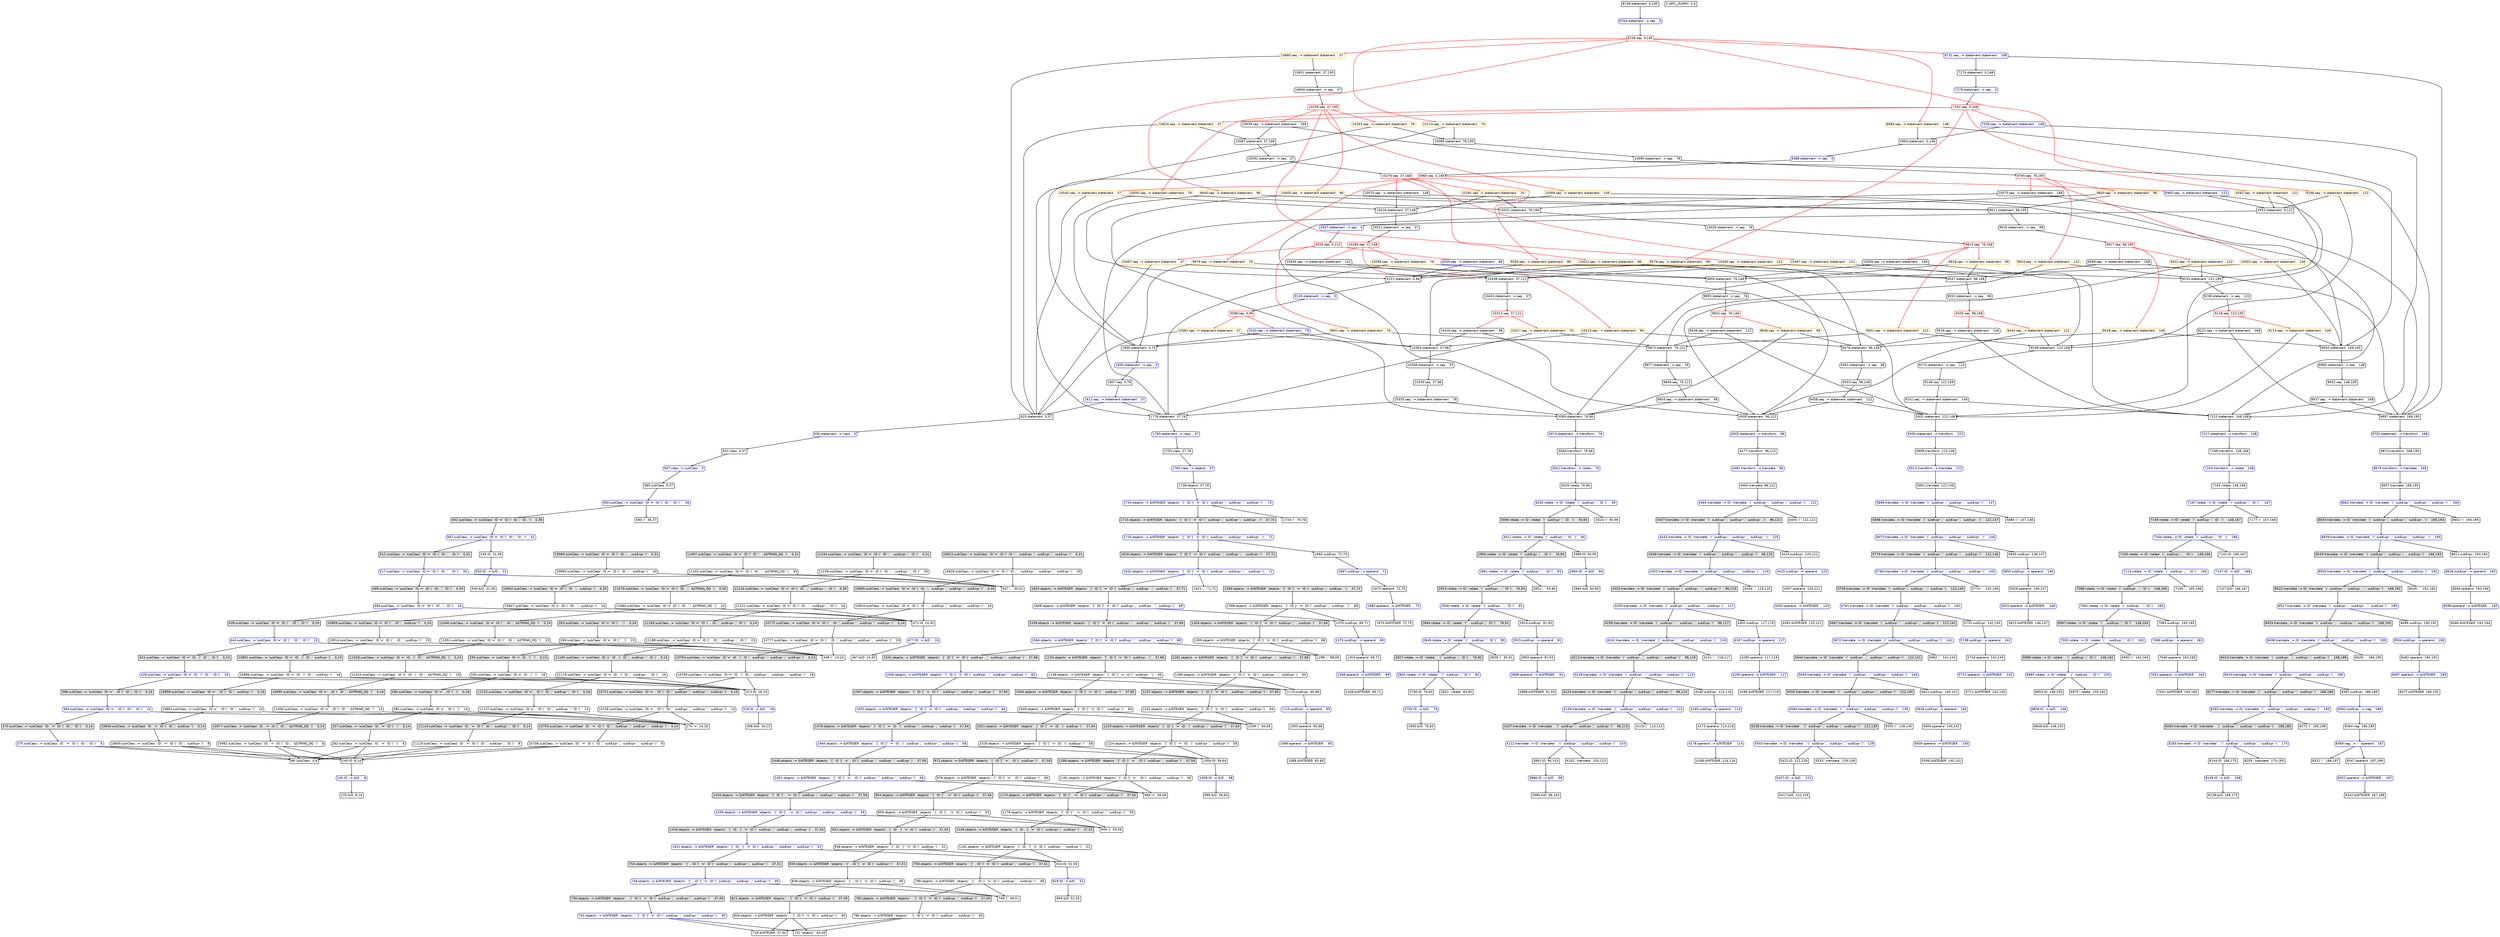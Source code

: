 digraph "Graph from GLL parser"{
graph[ordering=out]
node[fontname=Helvetica fontsize=9 shape=box height=0 width=0 margin=0.04]
edge[arrowsize=0.3]
"8749:statement  0,195"[]
"8754:statement ::= seq .  0"[style=rounded color=blue label = "8754:statement ::= seq .  0"]
"8749:statement  0,195"->"8754:statement ::= seq .  0" []
"8754:statement ::= seq .  0"->"8726:seq  0,195" []
"8726:seq  0,195"[ color=red]
"10680:seq ::= statement statement .  37"[style=rounded color=orange label = "10680:seq ::= statement statement .  37"]
"8726:seq  0,195"->"10680:seq ::= statement statement .  37" [ color=red]
"10680:seq ::= statement statement .  37"->"625:statement  0,37" []
"625:statement  0,37"[]
"630:statement ::= class .  0"[style=rounded color=blue label = "630:statement ::= class .  0"]
"625:statement  0,37"->"630:statement ::= class .  0" []
"630:statement ::= class .  0"->"602:class  0,37" []
"602:class  0,37"[]
"607:class ::= subClass .  0"[style=rounded color=blue label = "607:class ::= subClass .  0"]
"602:class  0,37"->"607:class ::= subClass .  0" []
"607:class ::= subClass .  0"->"585:subClass  0,37" []
"585:subClass  0,37"[]
"590:subClass ::= 'subClass'  ID '='  ID '('  ID ','  ID ')'  .  36"[style=rounded color=blue label = "590:subClass ::= 'subClass'  ID '='  ID '('  ID ','  ID ')'  .  36"]
"585:subClass  0,37"->"590:subClass ::= 'subClass'  ID '='  ID '('  ID ','  ID ')'  .  36" []
"590:subClass ::= 'subClass'  ID '='  ID '('  ID ','  ID ')'  .  36"->"562:subClass ::= 'subClass'  ID '='  ID '('  ID ','  ID . ')'    0,36" []
"562:subClass ::= 'subClass'  ID '='  ID '('  ID ','  ID . ')'    0,36"[style=filled fillcolor=grey90]
"567:subClass ::= 'subClass'  ID '='  ID '('  ID ','  ID . ')'    31"[style=rounded color=blue label = "567:subClass ::= 'subClass'  ID '='  ID '('  ID ','  ID . ')'    31"]
"562:subClass ::= 'subClass'  ID '='  ID '('  ID ','  ID . ')'    0,36"->"567:subClass ::= 'subClass'  ID '='  ID '('  ID ','  ID . ')'    31" [style=filled fillcolor=grey90]
"567:subClass ::= 'subClass'  ID '='  ID '('  ID ','  ID . ')'    31"->"512:subClass ::= 'subClass'  ID '='  ID '('  ID ','  . ID ')'    0,31" []
"512:subClass ::= 'subClass'  ID '='  ID '('  ID ','  . ID ')'    0,31"[style=filled fillcolor=grey90]
"517:subClass ::= 'subClass'  ID '='  ID '('  ID ','  . ID ')'    30"[style=rounded color=blue label = "517:subClass ::= 'subClass'  ID '='  ID '('  ID ','  . ID ')'    30"]
"512:subClass ::= 'subClass'  ID '='  ID '('  ID ','  . ID ')'    0,31"->"517:subClass ::= 'subClass'  ID '='  ID '('  ID ','  . ID ')'    30" [style=filled fillcolor=grey90]
"517:subClass ::= 'subClass'  ID '='  ID '('  ID ','  . ID ')'    30"->"489:subClass ::= 'subClass'  ID '='  ID '('  ID . ','  ID ')'    0,30" []
"489:subClass ::= 'subClass'  ID '='  ID '('  ID . ','  ID ')'    0,30"[style=filled fillcolor=grey90]
"494:subClass ::= 'subClass'  ID '='  ID '('  ID . ','  ID ')'    24"[style=rounded color=blue label = "494:subClass ::= 'subClass'  ID '='  ID '('  ID . ','  ID ')'    24"]
"489:subClass ::= 'subClass'  ID '='  ID '('  ID . ','  ID ')'    0,30"->"494:subClass ::= 'subClass'  ID '='  ID '('  ID . ','  ID ')'    24" [style=filled fillcolor=grey90]
"494:subClass ::= 'subClass'  ID '='  ID '('  ID . ','  ID ')'    24"->"439:subClass ::= 'subClass'  ID '='  ID '('  . ID ','  ID ')'    0,24" []
"439:subClass ::= 'subClass'  ID '='  ID '('  . ID ','  ID ')'    0,24"[style=filled fillcolor=grey90]
"444:subClass ::= 'subClass'  ID '='  ID '('  . ID ','  ID ')'    23"[style=rounded color=blue label = "444:subClass ::= 'subClass'  ID '='  ID '('  . ID ','  ID ')'    23"]
"439:subClass ::= 'subClass'  ID '='  ID '('  . ID ','  ID ')'    0,24"->"444:subClass ::= 'subClass'  ID '='  ID '('  . ID ','  ID ')'    23" [style=filled fillcolor=grey90]
"444:subClass ::= 'subClass'  ID '='  ID '('  . ID ','  ID ')'    23"->"421:subClass ::= 'subClass'  ID '='  ID . '('  ID ','  ID ')'    0,23" []
"421:subClass ::= 'subClass'  ID '='  ID . '('  ID ','  ID ')'    0,23"[style=filled fillcolor=grey90]
"426:subClass ::= 'subClass'  ID '='  ID . '('  ID ','  ID ')'    16"[style=rounded color=blue label = "426:subClass ::= 'subClass'  ID '='  ID . '('  ID ','  ID ')'    16"]
"421:subClass ::= 'subClass'  ID '='  ID . '('  ID ','  ID ')'    0,23"->"426:subClass ::= 'subClass'  ID '='  ID . '('  ID ','  ID ')'    16" [style=filled fillcolor=grey90]
"426:subClass ::= 'subClass'  ID '='  ID . '('  ID ','  ID ')'    16"->"388:subClass ::= 'subClass'  ID '='  . ID '('  ID ','  ID ')'    0,16" []
"388:subClass ::= 'subClass'  ID '='  . ID '('  ID ','  ID ')'    0,16"[style=filled fillcolor=grey90]
"393:subClass ::= 'subClass'  ID '='  . ID '('  ID ','  ID ')'    14"[style=rounded color=blue label = "393:subClass ::= 'subClass'  ID '='  . ID '('  ID ','  ID ')'    14"]
"388:subClass ::= 'subClass'  ID '='  . ID '('  ID ','  ID ')'    0,16"->"393:subClass ::= 'subClass'  ID '='  . ID '('  ID ','  ID ')'    14" [style=filled fillcolor=grey90]
"393:subClass ::= 'subClass'  ID '='  . ID '('  ID ','  ID ')'    14"->"370:subClass ::= 'subClass'  ID . '='  ID '('  ID ','  ID ')'    0,14" []
"370:subClass ::= 'subClass'  ID . '='  ID '('  ID ','  ID ')'    0,14"[style=filled fillcolor=grey90]
"375:subClass ::= 'subClass'  ID . '='  ID '('  ID ','  ID ')'    8"[style=rounded color=blue label = "375:subClass ::= 'subClass'  ID . '='  ID '('  ID ','  ID ')'    8"]
"370:subClass ::= 'subClass'  ID . '='  ID '('  ID ','  ID ')'    0,14"->"375:subClass ::= 'subClass'  ID . '='  ID '('  ID ','  ID ')'    8" [style=filled fillcolor=grey90]
"375:subClass ::= 'subClass'  ID . '='  ID '('  ID ','  ID ')'    8"->"86:'subClass'  0,8" []
"86:'subClass'  0,8"[]
"375:subClass ::= 'subClass'  ID . '='  ID '('  ID ','  ID ')'    8"->"240:ID  8,14" []
"240:ID  8,14"[]
"245:ID ::= &ID  .  8"[style=rounded color=blue label = "245:ID ::= &ID  .  8"]
"240:ID  8,14"->"245:ID ::= &ID  .  8" []
"245:ID ::= &ID  .  8"->"235:&ID  8,14" []
"235:&ID  8,14"[]
"393:subClass ::= 'subClass'  ID '='  . ID '('  ID ','  ID ')'    14"->"275:'='  14,16" []
"275:'='  14,16"[]
"426:subClass ::= 'subClass'  ID '='  ID . '('  ID ','  ID ')'    16"->"313:ID  16,23" []
"313:ID  16,23"[]
"318:ID ::= &ID  .  16"[style=rounded color=blue label = "318:ID ::= &ID  .  16"]
"313:ID  16,23"->"318:ID ::= &ID  .  16" []
"318:ID ::= &ID  .  16"->"308:&ID  16,23" []
"308:&ID  16,23"[]
"444:subClass ::= 'subClass'  ID '='  ID '('  . ID ','  ID ')'    23"->"348:'('  23,24" []
"348:'('  23,24"[]
"494:subClass ::= 'subClass'  ID '='  ID '('  ID . ','  ID ')'    24"->"472:ID  24,30" []
"472:ID  24,30"[]
"477:ID ::= &ID  .  24"[style=rounded color=blue label = "477:ID ::= &ID  .  24"]
"472:ID  24,30"->"477:ID ::= &ID  .  24" []
"477:ID ::= &ID  .  24"->"467:&ID  24,30" []
"467:&ID  24,30"[]
"517:subClass ::= 'subClass'  ID '='  ID '('  ID ','  . ID ')'    30"->"507:','  30,31" []
"507:','  30,31"[]
"567:subClass ::= 'subClass'  ID '='  ID '('  ID ','  ID . ')'    31"->"545:ID  31,36" []
"545:ID  31,36"[]
"550:ID ::= &ID  .  31"[style=rounded color=blue label = "550:ID ::= &ID  .  31"]
"545:ID  31,36"->"550:ID ::= &ID  .  31" []
"550:ID ::= &ID  .  31"->"540:&ID  31,36" []
"540:&ID  31,36"[]
"590:subClass ::= 'subClass'  ID '='  ID '('  ID ','  ID ')'  .  36"->"580:')'  36,37" []
"580:')'  36,37"[]
"10680:seq ::= statement statement .  37"->"10651:statement  37,195" []
"10651:statement  37,195"[]
"10656:statement ::= seq .  37"[style=rounded label = "10656:statement ::= seq .  37"]
"10651:statement  37,195"->"10656:statement ::= seq .  37" []
"10656:statement ::= seq .  37"->"10258:seq  37,195" []
"10258:seq  37,195"[ color=red]
"10639:seq ::= statement statement .  168"[style=rounded label = "10639:seq ::= statement statement .  168"]
"10258:seq  37,195"->"10639:seq ::= statement statement .  168" [ color=red]
"10639:seq ::= statement statement .  168"->"10587:statement  37,168" []
"10587:statement  37,168"[]
"10592:statement ::= seq .  37"[style=rounded label = "10592:statement ::= seq .  37"]
"10587:statement  37,168"->"10592:statement ::= seq .  37" []
"10592:statement ::= seq .  37"->"10276:seq  37,168" []
"10276:seq  37,168"[ color=red]
"10575:seq ::= statement statement .  148"[style=rounded label = "10575:seq ::= statement statement .  148"]
"10276:seq  37,168"->"10575:seq ::= statement statement .  148" [ color=red]
"10575:seq ::= statement statement .  148"->"10516:statement  37,148" []
"10516:statement  37,148"[]
"10521:statement ::= seq .  37"[style=rounded label = "10521:statement ::= seq .  37"]
"10516:statement  37,148"->"10521:statement ::= seq .  37" []
"10521:statement ::= seq .  37"->"10294:seq  37,148" []
"10294:seq  37,148"[ color=red]
"10504:seq ::= statement statement .  122"[style=rounded label = "10504:seq ::= statement statement .  122"]
"10294:seq  37,148"->"10504:seq ::= statement statement .  122" [ color=red]
"10504:seq ::= statement statement .  122"->"10438:statement  37,122" []
"10438:statement  37,122"[]
"10443:statement ::= seq .  37"[style=rounded label = "10443:statement ::= seq .  37"]
"10438:statement  37,122"->"10443:statement ::= seq .  37" []
"10443:statement ::= seq .  37"->"10312:seq  37,122" []
"10312:seq  37,122"[ color=red]
"10426:seq ::= statement statement .  96"[style=rounded label = "10426:seq ::= statement statement .  96"]
"10312:seq  37,122"->"10426:seq ::= statement statement .  96" [ color=red]
"10426:seq ::= statement statement .  96"->"10353:statement  37,96" []
"10353:statement  37,96"[]
"10358:statement ::= seq .  37"[style=rounded label = "10358:statement ::= seq .  37"]
"10353:statement  37,96"->"10358:statement ::= seq .  37" []
"10358:statement ::= seq .  37"->"10330:seq  37,96" []
"10330:seq  37,96"[]
"10335:seq ::= statement statement .  76"[style=rounded label = "10335:seq ::= statement statement .  76"]
"10330:seq  37,96"->"10335:seq ::= statement statement .  76" []
"10335:seq ::= statement statement .  76"->"1778:statement  37,76" []
"1778:statement  37,76"[]
"1783:statement ::= class .  37"[style=rounded color=blue label = "1783:statement ::= class .  37"]
"1778:statement  37,76"->"1783:statement ::= class .  37" []
"1783:statement ::= class .  37"->"1755:class  37,76" []
"1755:class  37,76"[]
"1760:class ::= objects .  37"[style=rounded color=blue label = "1760:class ::= objects .  37"]
"1755:class  37,76"->"1760:class ::= objects .  37" []
"1760:class ::= objects .  37"->"1738:objects  37,76" []
"1738:objects  37,76"[]
"1743:objects ::= &INTEGER  'objects:'  '['  ID ']'  '='  ID '('  subExpr ','  subExpr ','  subExpr ')'  .  75"[style=rounded color=blue label = "1743:objects ::= &INTEGER  'objects:'  '['  ID ']'  '='  ID '('  subExpr ','  subExpr ','  subExpr ')'  .  75"]
"1738:objects  37,76"->"1743:objects ::= &INTEGER  'objects:'  '['  ID ']'  '='  ID '('  subExpr ','  subExpr ','  subExpr ')'  .  75" []
"1743:objects ::= &INTEGER  'objects:'  '['  ID ']'  '='  ID '('  subExpr ','  subExpr ','  subExpr ')'  .  75"->"1715:objects ::= &INTEGER  'objects:'  '['  ID ']'  '='  ID '('  subExpr ','  subExpr ','  subExpr . ')'    37,75" []
"1715:objects ::= &INTEGER  'objects:'  '['  ID ']'  '='  ID '('  subExpr ','  subExpr ','  subExpr . ')'    37,75"[style=filled fillcolor=grey90]
"1720:objects ::= &INTEGER  'objects:'  '['  ID ']'  '='  ID '('  subExpr ','  subExpr ','  subExpr . ')'    72"[style=rounded color=blue label = "1720:objects ::= &INTEGER  'objects:'  '['  ID ']'  '='  ID '('  subExpr ','  subExpr ','  subExpr . ')'    72"]
"1715:objects ::= &INTEGER  'objects:'  '['  ID ']'  '='  ID '('  subExpr ','  subExpr ','  subExpr . ')'    37,75"->"1720:objects ::= &INTEGER  'objects:'  '['  ID ']'  '='  ID '('  subExpr ','  subExpr ','  subExpr . ')'    72" [style=filled fillcolor=grey90]
"1720:objects ::= &INTEGER  'objects:'  '['  ID ']'  '='  ID '('  subExpr ','  subExpr ','  subExpr . ')'    72"->"1626:objects ::= &INTEGER  'objects:'  '['  ID ']'  '='  ID '('  subExpr ','  subExpr ','  . subExpr ')'    37,72" []
"1626:objects ::= &INTEGER  'objects:'  '['  ID ']'  '='  ID '('  subExpr ','  subExpr ','  . subExpr ')'    37,72"[style=filled fillcolor=grey90]
"1631:objects ::= &INTEGER  'objects:'  '['  ID ']'  '='  ID '('  subExpr ','  subExpr ','  . subExpr ')'    71"[style=rounded color=blue label = "1631:objects ::= &INTEGER  'objects:'  '['  ID ']'  '='  ID '('  subExpr ','  subExpr ','  . subExpr ')'    71"]
"1626:objects ::= &INTEGER  'objects:'  '['  ID ']'  '='  ID '('  subExpr ','  subExpr ','  . subExpr ')'    37,72"->"1631:objects ::= &INTEGER  'objects:'  '['  ID ']'  '='  ID '('  subExpr ','  subExpr ','  . subExpr ')'    71" [style=filled fillcolor=grey90]
"1631:objects ::= &INTEGER  'objects:'  '['  ID ']'  '='  ID '('  subExpr ','  subExpr ','  . subExpr ')'    71"->"1603:objects ::= &INTEGER  'objects:'  '['  ID ']'  '='  ID '('  subExpr ','  subExpr . ','  subExpr ')'    37,71" []
"1603:objects ::= &INTEGER  'objects:'  '['  ID ']'  '='  ID '('  subExpr ','  subExpr . ','  subExpr ')'    37,71"[style=filled fillcolor=grey90]
"1608:objects ::= &INTEGER  'objects:'  '['  ID ']'  '='  ID '('  subExpr ','  subExpr . ','  subExpr ')'    69"[style=rounded color=blue label = "1608:objects ::= &INTEGER  'objects:'  '['  ID ']'  '='  ID '('  subExpr ','  subExpr . ','  subExpr ')'    69"]
"1603:objects ::= &INTEGER  'objects:'  '['  ID ']'  '='  ID '('  subExpr ','  subExpr . ','  subExpr ')'    37,71"->"1608:objects ::= &INTEGER  'objects:'  '['  ID ']'  '='  ID '('  subExpr ','  subExpr . ','  subExpr ')'    69" [style=filled fillcolor=grey90]
"1608:objects ::= &INTEGER  'objects:'  '['  ID ']'  '='  ID '('  subExpr ','  subExpr . ','  subExpr ')'    69"->"1559:objects ::= &INTEGER  'objects:'  '['  ID ']'  '='  ID '('  subExpr ','  . subExpr ','  subExpr ')'    37,69" []
"1559:objects ::= &INTEGER  'objects:'  '['  ID ']'  '='  ID '('  subExpr ','  . subExpr ','  subExpr ')'    37,69"[style=filled fillcolor=grey90]
"1564:objects ::= &INTEGER  'objects:'  '['  ID ']'  '='  ID '('  subExpr ','  . subExpr ','  subExpr ')'    68"[style=rounded color=blue label = "1564:objects ::= &INTEGER  'objects:'  '['  ID ']'  '='  ID '('  subExpr ','  . subExpr ','  subExpr ')'    68"]
"1559:objects ::= &INTEGER  'objects:'  '['  ID ']'  '='  ID '('  subExpr ','  . subExpr ','  subExpr ')'    37,69"->"1564:objects ::= &INTEGER  'objects:'  '['  ID ']'  '='  ID '('  subExpr ','  . subExpr ','  subExpr ')'    68" [style=filled fillcolor=grey90]
"1564:objects ::= &INTEGER  'objects:'  '['  ID ']'  '='  ID '('  subExpr ','  . subExpr ','  subExpr ')'    68"->"1541:objects ::= &INTEGER  'objects:'  '['  ID ']'  '='  ID '('  subExpr . ','  subExpr ','  subExpr ')'    37,68" []
"1541:objects ::= &INTEGER  'objects:'  '['  ID ']'  '='  ID '('  subExpr . ','  subExpr ','  subExpr ')'    37,68"[style=filled fillcolor=grey90]
"1546:objects ::= &INTEGER  'objects:'  '['  ID ']'  '='  ID '('  subExpr . ','  subExpr ','  subExpr ')'    65"[style=rounded color=blue label = "1546:objects ::= &INTEGER  'objects:'  '['  ID ']'  '='  ID '('  subExpr . ','  subExpr ','  subExpr ')'    65"]
"1541:objects ::= &INTEGER  'objects:'  '['  ID ']'  '='  ID '('  subExpr . ','  subExpr ','  subExpr ')'    37,68"->"1546:objects ::= &INTEGER  'objects:'  '['  ID ']'  '='  ID '('  subExpr . ','  subExpr ','  subExpr ')'    65" [style=filled fillcolor=grey90]
"1546:objects ::= &INTEGER  'objects:'  '['  ID ']'  '='  ID '('  subExpr . ','  subExpr ','  subExpr ')'    65"->"1497:objects ::= &INTEGER  'objects:'  '['  ID ']'  '='  ID '('  . subExpr ','  subExpr ','  subExpr ')'    37,65" []
"1497:objects ::= &INTEGER  'objects:'  '['  ID ']'  '='  ID '('  . subExpr ','  subExpr ','  subExpr ')'    37,65"[style=filled fillcolor=grey90]
"1502:objects ::= &INTEGER  'objects:'  '['  ID ']'  '='  ID '('  . subExpr ','  subExpr ','  subExpr ')'    64"[style=rounded color=blue label = "1502:objects ::= &INTEGER  'objects:'  '['  ID ']'  '='  ID '('  . subExpr ','  subExpr ','  subExpr ')'    64"]
"1497:objects ::= &INTEGER  'objects:'  '['  ID ']'  '='  ID '('  . subExpr ','  subExpr ','  subExpr ')'    37,65"->"1502:objects ::= &INTEGER  'objects:'  '['  ID ']'  '='  ID '('  . subExpr ','  subExpr ','  subExpr ')'    64" [style=filled fillcolor=grey90]
"1502:objects ::= &INTEGER  'objects:'  '['  ID ']'  '='  ID '('  . subExpr ','  subExpr ','  subExpr ')'    64"->"1479:objects ::= &INTEGER  'objects:'  '['  ID ']'  '='  ID . '('  subExpr ','  subExpr ','  subExpr ')'    37,64" []
"1479:objects ::= &INTEGER  'objects:'  '['  ID ']'  '='  ID . '('  subExpr ','  subExpr ','  subExpr ')'    37,64"[style=filled fillcolor=grey90]
"1484:objects ::= &INTEGER  'objects:'  '['  ID ']'  '='  ID . '('  subExpr ','  subExpr ','  subExpr ')'    58"[style=rounded color=blue label = "1484:objects ::= &INTEGER  'objects:'  '['  ID ']'  '='  ID . '('  subExpr ','  subExpr ','  subExpr ')'    58"]
"1479:objects ::= &INTEGER  'objects:'  '['  ID ']'  '='  ID . '('  subExpr ','  subExpr ','  subExpr ')'    37,64"->"1484:objects ::= &INTEGER  'objects:'  '['  ID ']'  '='  ID . '('  subExpr ','  subExpr ','  subExpr ')'    58" [style=filled fillcolor=grey90]
"1484:objects ::= &INTEGER  'objects:'  '['  ID ']'  '='  ID . '('  subExpr ','  subExpr ','  subExpr ')'    58"->"1446:objects ::= &INTEGER  'objects:'  '['  ID ']'  '='  . ID '('  subExpr ','  subExpr ','  subExpr ')'    37,58" []
"1446:objects ::= &INTEGER  'objects:'  '['  ID ']'  '='  . ID '('  subExpr ','  subExpr ','  subExpr ')'    37,58"[style=filled fillcolor=grey90]
"1451:objects ::= &INTEGER  'objects:'  '['  ID ']'  '='  . ID '('  subExpr ','  subExpr ','  subExpr ')'    56"[style=rounded color=blue label = "1451:objects ::= &INTEGER  'objects:'  '['  ID ']'  '='  . ID '('  subExpr ','  subExpr ','  subExpr ')'    56"]
"1446:objects ::= &INTEGER  'objects:'  '['  ID ']'  '='  . ID '('  subExpr ','  subExpr ','  subExpr ')'    37,58"->"1451:objects ::= &INTEGER  'objects:'  '['  ID ']'  '='  . ID '('  subExpr ','  subExpr ','  subExpr ')'    56" [style=filled fillcolor=grey90]
"1451:objects ::= &INTEGER  'objects:'  '['  ID ']'  '='  . ID '('  subExpr ','  subExpr ','  subExpr ')'    56"->"1434:objects ::= &INTEGER  'objects:'  '['  ID ']'  . '='  ID '('  subExpr ','  subExpr ','  subExpr ')'    37,56" []
"1434:objects ::= &INTEGER  'objects:'  '['  ID ']'  . '='  ID '('  subExpr ','  subExpr ','  subExpr ')'    37,56"[style=filled fillcolor=grey90]
"1439:objects ::= &INTEGER  'objects:'  '['  ID ']'  . '='  ID '('  subExpr ','  subExpr ','  subExpr ')'    55"[style=rounded color=blue label = "1439:objects ::= &INTEGER  'objects:'  '['  ID ']'  . '='  ID '('  subExpr ','  subExpr ','  subExpr ')'    55"]
"1434:objects ::= &INTEGER  'objects:'  '['  ID ']'  . '='  ID '('  subExpr ','  subExpr ','  subExpr ')'    37,56"->"1439:objects ::= &INTEGER  'objects:'  '['  ID ']'  . '='  ID '('  subExpr ','  subExpr ','  subExpr ')'    55" [style=filled fillcolor=grey90]
"1439:objects ::= &INTEGER  'objects:'  '['  ID ']'  . '='  ID '('  subExpr ','  subExpr ','  subExpr ')'    55"->"1416:objects ::= &INTEGER  'objects:'  '['  ID . ']'  '='  ID '('  subExpr ','  subExpr ','  subExpr ')'    37,55" []
"1416:objects ::= &INTEGER  'objects:'  '['  ID . ']'  '='  ID '('  subExpr ','  subExpr ','  subExpr ')'    37,55"[style=filled fillcolor=grey90]
"1421:objects ::= &INTEGER  'objects:'  '['  ID . ']'  '='  ID '('  subExpr ','  subExpr ','  subExpr ')'    51"[style=rounded color=blue label = "1421:objects ::= &INTEGER  'objects:'  '['  ID . ']'  '='  ID '('  subExpr ','  subExpr ','  subExpr ')'    51"]
"1416:objects ::= &INTEGER  'objects:'  '['  ID . ']'  '='  ID '('  subExpr ','  subExpr ','  subExpr ')'    37,55"->"1421:objects ::= &INTEGER  'objects:'  '['  ID . ']'  '='  ID '('  subExpr ','  subExpr ','  subExpr ')'    51" [style=filled fillcolor=grey90]
"1421:objects ::= &INTEGER  'objects:'  '['  ID . ']'  '='  ID '('  subExpr ','  subExpr ','  subExpr ')'    51"->"753:objects ::= &INTEGER  'objects:'  '['  . ID ']'  '='  ID '('  subExpr ','  subExpr ','  subExpr ')'    37,51" []
"753:objects ::= &INTEGER  'objects:'  '['  . ID ']'  '='  ID '('  subExpr ','  subExpr ','  subExpr ')'    37,51"[style=filled fillcolor=grey90]
"758:objects ::= &INTEGER  'objects:'  '['  . ID ']'  '='  ID '('  subExpr ','  subExpr ','  subExpr ')'    49"[style=rounded color=blue label = "758:objects ::= &INTEGER  'objects:'  '['  . ID ']'  '='  ID '('  subExpr ','  subExpr ','  subExpr ')'    49"]
"753:objects ::= &INTEGER  'objects:'  '['  . ID ']'  '='  ID '('  subExpr ','  subExpr ','  subExpr ')'    37,51"->"758:objects ::= &INTEGER  'objects:'  '['  . ID ']'  '='  ID '('  subExpr ','  subExpr ','  subExpr ')'    49" [style=filled fillcolor=grey90]
"758:objects ::= &INTEGER  'objects:'  '['  . ID ']'  '='  ID '('  subExpr ','  subExpr ','  subExpr ')'    49"->"736:objects ::= &INTEGER  'objects:'  . '['  ID ']'  '='  ID '('  subExpr ','  subExpr ','  subExpr ')'    37,49" []
"736:objects ::= &INTEGER  'objects:'  . '['  ID ']'  '='  ID '('  subExpr ','  subExpr ','  subExpr ')'    37,49"[style=filled fillcolor=grey90]
"741:objects ::= &INTEGER  'objects:'  . '['  ID ']'  '='  ID '('  subExpr ','  subExpr ','  subExpr ')'    40"[style=rounded color=blue label = "741:objects ::= &INTEGER  'objects:'  . '['  ID ']'  '='  ID '('  subExpr ','  subExpr ','  subExpr ')'    40"]
"736:objects ::= &INTEGER  'objects:'  . '['  ID ']'  '='  ID '('  subExpr ','  subExpr ','  subExpr ')'    37,49"->"741:objects ::= &INTEGER  'objects:'  . '['  ID ']'  '='  ID '('  subExpr ','  subExpr ','  subExpr ')'    40" [style=filled fillcolor=grey90]
"741:objects ::= &INTEGER  'objects:'  . '['  ID ']'  '='  ID '('  subExpr ','  subExpr ','  subExpr ')'    40"->"726:&INTEGER  37,40" []
"726:&INTEGER  37,40"[]
"741:objects ::= &INTEGER  'objects:'  . '['  ID ']'  '='  ID '('  subExpr ','  subExpr ','  subExpr ')'    40"->"731:'objects:'  40,49" []
"731:'objects:'  40,49"[]
"758:objects ::= &INTEGER  'objects:'  '['  . ID ']'  '='  ID '('  subExpr ','  subExpr ','  subExpr ')'    49"->"748:'['  49,51" []
"748:'['  49,51"[]
"1421:objects ::= &INTEGER  'objects:'  '['  ID . ']'  '='  ID '('  subExpr ','  subExpr ','  subExpr ')'    51"->"914:ID  51,55" []
"914:ID  51,55"[]
"919:ID ::= &ID  .  51"[style=rounded color=blue label = "919:ID ::= &ID  .  51"]
"914:ID  51,55"->"919:ID ::= &ID  .  51" []
"919:ID ::= &ID  .  51"->"909:&ID  51,55" []
"909:&ID  51,55"[]
"1439:objects ::= &INTEGER  'objects:'  '['  ID ']'  . '='  ID '('  subExpr ','  subExpr ','  subExpr ')'    55"->"949:']'  55,56" []
"949:']'  55,56"[]
"1451:objects ::= &INTEGER  'objects:'  '['  ID ']'  '='  . ID '('  subExpr ','  subExpr ','  subExpr ')'    56"->"966:'='  56,58" []
"966:'='  56,58"[]
"1484:objects ::= &INTEGER  'objects:'  '['  ID ']'  '='  ID . '('  subExpr ','  subExpr ','  subExpr ')'    58"->"1004:ID  58,64" []
"1004:ID  58,64"[]
"1009:ID ::= &ID  .  58"[style=rounded color=blue label = "1009:ID ::= &ID  .  58"]
"1004:ID  58,64"->"1009:ID ::= &ID  .  58" []
"1009:ID ::= &ID  .  58"->"999:&ID  58,64" []
"999:&ID  58,64"[]
"1502:objects ::= &INTEGER  'objects:'  '['  ID ']'  '='  ID '('  . subExpr ','  subExpr ','  subExpr ')'    64"->"1039:'('  64,65" []
"1039:'('  64,65"[]
"1546:objects ::= &INTEGER  'objects:'  '['  ID ']'  '='  ID '('  subExpr . ','  subExpr ','  subExpr ')'    65"->"1110:subExpr  65,68" []
"1110:subExpr  65,68"[]
"1115:subExpr ::= operand .  65"[style=rounded color=blue label = "1115:subExpr ::= operand .  65"]
"1110:subExpr  65,68"->"1115:subExpr ::= operand .  65" []
"1115:subExpr ::= operand .  65"->"1093:operand  65,68" []
"1093:operand  65,68"[]
"1098:operand ::= &INTEGER  .  65"[style=rounded color=blue label = "1098:operand ::= &INTEGER  .  65"]
"1093:operand  65,68"->"1098:operand ::= &INTEGER  .  65" []
"1098:operand ::= &INTEGER  .  65"->"1088:&INTEGER  65,68" []
"1088:&INTEGER  65,68"[]
"1564:objects ::= &INTEGER  'objects:'  '['  ID ']'  '='  ID '('  subExpr ','  . subExpr ','  subExpr ')'    68"->"1299:','  68,69" []
"1299:','  68,69"[]
"1608:objects ::= &INTEGER  'objects:'  '['  ID ']'  '='  ID '('  subExpr ','  subExpr . ','  subExpr ')'    69"->"1370:subExpr  69,71" []
"1370:subExpr  69,71"[]
"1375:subExpr ::= operand .  69"[style=rounded color=blue label = "1375:subExpr ::= operand .  69"]
"1370:subExpr  69,71"->"1375:subExpr ::= operand .  69" []
"1375:subExpr ::= operand .  69"->"1353:operand  69,71" []
"1353:operand  69,71"[]
"1358:operand ::= &INTEGER  .  69"[style=rounded color=blue label = "1358:operand ::= &INTEGER  .  69"]
"1353:operand  69,71"->"1358:operand ::= &INTEGER  .  69" []
"1358:operand ::= &INTEGER  .  69"->"1348:&INTEGER  69,71" []
"1348:&INTEGER  69,71"[]
"1631:objects ::= &INTEGER  'objects:'  '['  ID ']'  '='  ID '('  subExpr ','  subExpr ','  . subExpr ')'    71"->"1621:','  71,72" []
"1621:','  71,72"[]
"1720:objects ::= &INTEGER  'objects:'  '['  ID ']'  '='  ID '('  subExpr ','  subExpr ','  subExpr . ')'    72"->"1692:subExpr  72,75" []
"1692:subExpr  72,75"[]
"1697:subExpr ::= operand .  72"[style=rounded color=blue label = "1697:subExpr ::= operand .  72"]
"1692:subExpr  72,75"->"1697:subExpr ::= operand .  72" []
"1697:subExpr ::= operand .  72"->"1675:operand  72,75" []
"1675:operand  72,75"[]
"1680:operand ::= &INTEGER  .  72"[style=rounded color=blue label = "1680:operand ::= &INTEGER  .  72"]
"1675:operand  72,75"->"1680:operand ::= &INTEGER  .  72" []
"1680:operand ::= &INTEGER  .  72"->"1670:&INTEGER  72,75" []
"1670:&INTEGER  72,75"[]
"1743:objects ::= &INTEGER  'objects:'  '['  ID ']'  '='  ID '('  subExpr ','  subExpr ','  subExpr ')'  .  75"->"1733:')'  75,76" []
"1733:')'  75,76"[]
"10335:seq ::= statement statement .  76"->"3069:statement  76,96" []
"3069:statement  76,96"[]
"3074:statement ::= transform .  76"[style=rounded color=blue label = "3074:statement ::= transform .  76"]
"3069:statement  76,96"->"3074:statement ::= transform .  76" []
"3074:statement ::= transform .  76"->"3046:transform  76,96" []
"3046:transform  76,96"[]
"3051:transform ::= rotate .  76"[style=rounded color=blue label = "3051:transform ::= rotate .  76"]
"3046:transform  76,96"->"3051:transform ::= rotate .  76" []
"3051:transform ::= rotate .  76"->"3029:rotate  76,96" []
"3029:rotate  76,96"[]
"3034:rotate ::= ID '.rotate'  '('  subExpr ','  ID ')'  .  95"[style=rounded color=blue label = "3034:rotate ::= ID '.rotate'  '('  subExpr ','  ID ')'  .  95"]
"3029:rotate  76,96"->"3034:rotate ::= ID '.rotate'  '('  subExpr ','  ID ')'  .  95" []
"3034:rotate ::= ID '.rotate'  '('  subExpr ','  ID ')'  .  95"->"3006:rotate ::= ID '.rotate'  '('  subExpr ','  ID . ')'    76,95" []
"3006:rotate ::= ID '.rotate'  '('  subExpr ','  ID . ')'    76,95"[style=filled fillcolor=grey90]
"3011:rotate ::= ID '.rotate'  '('  subExpr ','  ID . ')'    94"[style=rounded color=blue label = "3011:rotate ::= ID '.rotate'  '('  subExpr ','  ID . ')'    94"]
"3006:rotate ::= ID '.rotate'  '('  subExpr ','  ID . ')'    76,95"->"3011:rotate ::= ID '.rotate'  '('  subExpr ','  ID . ')'    94" [style=filled fillcolor=grey90]
"3011:rotate ::= ID '.rotate'  '('  subExpr ','  ID . ')'    94"->"2956:rotate ::= ID '.rotate'  '('  subExpr ','  . ID ')'    76,94" []
"2956:rotate ::= ID '.rotate'  '('  subExpr ','  . ID ')'    76,94"[style=filled fillcolor=grey90]
"2961:rotate ::= ID '.rotate'  '('  subExpr ','  . ID ')'    93"[style=rounded color=blue label = "2961:rotate ::= ID '.rotate'  '('  subExpr ','  . ID ')'    93"]
"2956:rotate ::= ID '.rotate'  '('  subExpr ','  . ID ')'    76,94"->"2961:rotate ::= ID '.rotate'  '('  subExpr ','  . ID ')'    93" [style=filled fillcolor=grey90]
"2961:rotate ::= ID '.rotate'  '('  subExpr ','  . ID ')'    93"->"2933:rotate ::= ID '.rotate'  '('  subExpr . ','  ID ')'    76,93" []
"2933:rotate ::= ID '.rotate'  '('  subExpr . ','  ID ')'    76,93"[style=filled fillcolor=grey90]
"2938:rotate ::= ID '.rotate'  '('  subExpr . ','  ID ')'    91"[style=rounded color=blue label = "2938:rotate ::= ID '.rotate'  '('  subExpr . ','  ID ')'    91"]
"2933:rotate ::= ID '.rotate'  '('  subExpr . ','  ID ')'    76,93"->"2938:rotate ::= ID '.rotate'  '('  subExpr . ','  ID ')'    91" [style=filled fillcolor=grey90]
"2938:rotate ::= ID '.rotate'  '('  subExpr . ','  ID ')'    91"->"2844:rotate ::= ID '.rotate'  '('  . subExpr ','  ID ')'    76,91" []
"2844:rotate ::= ID '.rotate'  '('  . subExpr ','  ID ')'    76,91"[style=filled fillcolor=grey90]
"2849:rotate ::= ID '.rotate'  '('  . subExpr ','  ID ')'    90"[style=rounded color=blue label = "2849:rotate ::= ID '.rotate'  '('  . subExpr ','  ID ')'    90"]
"2844:rotate ::= ID '.rotate'  '('  . subExpr ','  ID ')'    76,91"->"2849:rotate ::= ID '.rotate'  '('  . subExpr ','  ID ')'    90" [style=filled fillcolor=grey90]
"2849:rotate ::= ID '.rotate'  '('  . subExpr ','  ID ')'    90"->"2827:rotate ::= ID '.rotate'  . '('  subExpr ','  ID ')'    76,90" []
"2827:rotate ::= ID '.rotate'  . '('  subExpr ','  ID ')'    76,90"[style=filled fillcolor=grey90]
"2832:rotate ::= ID '.rotate'  . '('  subExpr ','  ID ')'    83"[style=rounded color=blue label = "2832:rotate ::= ID '.rotate'  . '('  subExpr ','  ID ')'    83"]
"2827:rotate ::= ID '.rotate'  . '('  subExpr ','  ID ')'    76,90"->"2832:rotate ::= ID '.rotate'  . '('  subExpr ','  ID ')'    83" [style=filled fillcolor=grey90]
"2832:rotate ::= ID '.rotate'  . '('  subExpr ','  ID ')'    83"->"2700:ID  76,83" []
"2700:ID  76,83"[]
"2705:ID ::= &ID  .  76"[style=rounded color=blue label = "2705:ID ::= &ID  .  76"]
"2700:ID  76,83"->"2705:ID ::= &ID  .  76" []
"2705:ID ::= &ID  .  76"->"2695:&ID  76,83" []
"2695:&ID  76,83"[]
"2832:rotate ::= ID '.rotate'  . '('  subExpr ','  ID ')'    83"->"2822:'.rotate'  83,90" []
"2822:'.rotate'  83,90"[]
"2849:rotate ::= ID '.rotate'  '('  . subExpr ','  ID ')'    90"->"2839:'('  90,91" []
"2839:'('  90,91"[]
"2938:rotate ::= ID '.rotate'  '('  subExpr . ','  ID ')'    91"->"2910:subExpr  91,93" []
"2910:subExpr  91,93"[]
"2915:subExpr ::= operand .  91"[style=rounded color=blue label = "2915:subExpr ::= operand .  91"]
"2910:subExpr  91,93"->"2915:subExpr ::= operand .  91" []
"2915:subExpr ::= operand .  91"->"2893:operand  91,93" []
"2893:operand  91,93"[]
"2898:operand ::= &INTEGER  .  91"[style=rounded color=blue label = "2898:operand ::= &INTEGER  .  91"]
"2893:operand  91,93"->"2898:operand ::= &INTEGER  .  91" []
"2898:operand ::= &INTEGER  .  91"->"2888:&INTEGER  91,93" []
"2888:&INTEGER  91,93"[]
"2961:rotate ::= ID '.rotate'  '('  subExpr ','  . ID ')'    93"->"2951:','  93,94" []
"2951:','  93,94"[]
"3011:rotate ::= ID '.rotate'  '('  subExpr ','  ID . ')'    94"->"2989:ID  94,95" []
"2989:ID  94,95"[]
"2994:ID ::= &ID  .  94"[style=rounded color=blue label = "2994:ID ::= &ID  .  94"]
"2989:ID  94,95"->"2994:ID ::= &ID  .  94" []
"2994:ID ::= &ID  .  94"->"2984:&ID  94,95" []
"2984:&ID  94,95"[]
"3034:rotate ::= ID '.rotate'  '('  subExpr ','  ID ')'  .  95"->"3024:')'  95,96" []
"3024:')'  95,96"[]
"10426:seq ::= statement statement .  96"->"4500:statement  96,122" []
"4500:statement  96,122"[]
"4505:statement ::= transform .  96"[style=rounded color=blue label = "4505:statement ::= transform .  96"]
"4500:statement  96,122"->"4505:statement ::= transform .  96" []
"4505:statement ::= transform .  96"->"4477:transform  96,122" []
"4477:transform  96,122"[]
"4482:transform ::= translate .  96"[style=rounded color=blue label = "4482:transform ::= translate .  96"]
"4477:transform  96,122"->"4482:transform ::= translate .  96" []
"4482:transform ::= translate .  96"->"4460:translate  96,122" []
"4460:translate  96,122"[]
"4465:translate ::= ID '.translate'  '('  subExpr ','  subExpr ','  subExpr ')'  .  121"[style=rounded color=blue label = "4465:translate ::= ID '.translate'  '('  subExpr ','  subExpr ','  subExpr ')'  .  121"]
"4460:translate  96,122"->"4465:translate ::= ID '.translate'  '('  subExpr ','  subExpr ','  subExpr ')'  .  121" []
"4465:translate ::= ID '.translate'  '('  subExpr ','  subExpr ','  subExpr ')'  .  121"->"4437:translate ::= ID '.translate'  '('  subExpr ','  subExpr ','  subExpr . ')'    96,121" []
"4437:translate ::= ID '.translate'  '('  subExpr ','  subExpr ','  subExpr . ')'    96,121"[style=filled fillcolor=grey90]
"4442:translate ::= ID '.translate'  '('  subExpr ','  subExpr ','  subExpr . ')'    120"[style=rounded color=blue label = "4442:translate ::= ID '.translate'  '('  subExpr ','  subExpr ','  subExpr . ')'    120"]
"4437:translate ::= ID '.translate'  '('  subExpr ','  subExpr ','  subExpr . ')'    96,121"->"4442:translate ::= ID '.translate'  '('  subExpr ','  subExpr ','  subExpr . ')'    120" [style=filled fillcolor=grey90]
"4442:translate ::= ID '.translate'  '('  subExpr ','  subExpr ','  subExpr . ')'    120"->"4348:translate ::= ID '.translate'  '('  subExpr ','  subExpr ','  . subExpr ')'    96,120" []
"4348:translate ::= ID '.translate'  '('  subExpr ','  subExpr ','  . subExpr ')'    96,120"[style=filled fillcolor=grey90]
"4353:translate ::= ID '.translate'  '('  subExpr ','  subExpr ','  . subExpr ')'    119"[style=rounded color=blue label = "4353:translate ::= ID '.translate'  '('  subExpr ','  subExpr ','  . subExpr ')'    119"]
"4348:translate ::= ID '.translate'  '('  subExpr ','  subExpr ','  . subExpr ')'    96,120"->"4353:translate ::= ID '.translate'  '('  subExpr ','  subExpr ','  . subExpr ')'    119" [style=filled fillcolor=grey90]
"4353:translate ::= ID '.translate'  '('  subExpr ','  subExpr ','  . subExpr ')'    119"->"4325:translate ::= ID '.translate'  '('  subExpr ','  subExpr . ','  subExpr ')'    96,119" []
"4325:translate ::= ID '.translate'  '('  subExpr ','  subExpr . ','  subExpr ')'    96,119"[style=filled fillcolor=grey90]
"4330:translate ::= ID '.translate'  '('  subExpr ','  subExpr . ','  subExpr ')'    117"[style=rounded color=blue label = "4330:translate ::= ID '.translate'  '('  subExpr ','  subExpr . ','  subExpr ')'    117"]
"4325:translate ::= ID '.translate'  '('  subExpr ','  subExpr . ','  subExpr ')'    96,119"->"4330:translate ::= ID '.translate'  '('  subExpr ','  subExpr . ','  subExpr ')'    117" [style=filled fillcolor=grey90]
"4330:translate ::= ID '.translate'  '('  subExpr ','  subExpr . ','  subExpr ')'    117"->"4236:translate ::= ID '.translate'  '('  subExpr ','  . subExpr ','  subExpr ')'    96,117" []
"4236:translate ::= ID '.translate'  '('  subExpr ','  . subExpr ','  subExpr ')'    96,117"[style=filled fillcolor=grey90]
"4241:translate ::= ID '.translate'  '('  subExpr ','  . subExpr ','  subExpr ')'    116"[style=rounded color=blue label = "4241:translate ::= ID '.translate'  '('  subExpr ','  . subExpr ','  subExpr ')'    116"]
"4236:translate ::= ID '.translate'  '('  subExpr ','  . subExpr ','  subExpr ')'    96,117"->"4241:translate ::= ID '.translate'  '('  subExpr ','  . subExpr ','  subExpr ')'    116" [style=filled fillcolor=grey90]
"4241:translate ::= ID '.translate'  '('  subExpr ','  . subExpr ','  subExpr ')'    116"->"4213:translate ::= ID '.translate'  '('  subExpr . ','  subExpr ','  subExpr ')'    96,116" []
"4213:translate ::= ID '.translate'  '('  subExpr . ','  subExpr ','  subExpr ')'    96,116"[style=filled fillcolor=grey90]
"4218:translate ::= ID '.translate'  '('  subExpr . ','  subExpr ','  subExpr ')'    114"[style=rounded color=blue label = "4218:translate ::= ID '.translate'  '('  subExpr . ','  subExpr ','  subExpr ')'    114"]
"4213:translate ::= ID '.translate'  '('  subExpr . ','  subExpr ','  subExpr ')'    96,116"->"4218:translate ::= ID '.translate'  '('  subExpr . ','  subExpr ','  subExpr ')'    114" [style=filled fillcolor=grey90]
"4218:translate ::= ID '.translate'  '('  subExpr . ','  subExpr ','  subExpr ')'    114"->"4124:translate ::= ID '.translate'  '('  . subExpr ','  subExpr ','  subExpr ')'    96,114" []
"4124:translate ::= ID '.translate'  '('  . subExpr ','  subExpr ','  subExpr ')'    96,114"[style=filled fillcolor=grey90]
"4129:translate ::= ID '.translate'  '('  . subExpr ','  subExpr ','  subExpr ')'    113"[style=rounded color=blue label = "4129:translate ::= ID '.translate'  '('  . subExpr ','  subExpr ','  subExpr ')'    113"]
"4124:translate ::= ID '.translate'  '('  . subExpr ','  subExpr ','  subExpr ')'    96,114"->"4129:translate ::= ID '.translate'  '('  . subExpr ','  subExpr ','  subExpr ')'    113" [style=filled fillcolor=grey90]
"4129:translate ::= ID '.translate'  '('  . subExpr ','  subExpr ','  subExpr ')'    113"->"4107:translate ::= ID '.translate'  . '('  subExpr ','  subExpr ','  subExpr ')'    96,113" []
"4107:translate ::= ID '.translate'  . '('  subExpr ','  subExpr ','  subExpr ')'    96,113"[style=filled fillcolor=grey90]
"4112:translate ::= ID '.translate'  . '('  subExpr ','  subExpr ','  subExpr ')'    103"[style=rounded color=blue label = "4112:translate ::= ID '.translate'  . '('  subExpr ','  subExpr ','  subExpr ')'    103"]
"4107:translate ::= ID '.translate'  . '('  subExpr ','  subExpr ','  subExpr ')'    96,113"->"4112:translate ::= ID '.translate'  . '('  subExpr ','  subExpr ','  subExpr ')'    103" [style=filled fillcolor=grey90]
"4112:translate ::= ID '.translate'  . '('  subExpr ','  subExpr ','  subExpr ')'    103"->"3991:ID  96,103" []
"3991:ID  96,103"[]
"3996:ID ::= &ID  .  96"[style=rounded color=blue label = "3996:ID ::= &ID  .  96"]
"3991:ID  96,103"->"3996:ID ::= &ID  .  96" []
"3996:ID ::= &ID  .  96"->"3986:&ID  96,103" []
"3986:&ID  96,103"[]
"4112:translate ::= ID '.translate'  . '('  subExpr ','  subExpr ','  subExpr ')'    103"->"4102:'.translate'  103,113" []
"4102:'.translate'  103,113"[]
"4129:translate ::= ID '.translate'  '('  . subExpr ','  subExpr ','  subExpr ')'    113"->"4119:'('  113,114" []
"4119:'('  113,114"[]
"4218:translate ::= ID '.translate'  '('  subExpr . ','  subExpr ','  subExpr ')'    114"->"4190:subExpr  114,116" []
"4190:subExpr  114,116"[]
"4195:subExpr ::= operand .  114"[style=rounded color=blue label = "4195:subExpr ::= operand .  114"]
"4190:subExpr  114,116"->"4195:subExpr ::= operand .  114" []
"4195:subExpr ::= operand .  114"->"4173:operand  114,116" []
"4173:operand  114,116"[]
"4178:operand ::= &INTEGER  .  114"[style=rounded color=blue label = "4178:operand ::= &INTEGER  .  114"]
"4173:operand  114,116"->"4178:operand ::= &INTEGER  .  114" []
"4178:operand ::= &INTEGER  .  114"->"4168:&INTEGER  114,116" []
"4168:&INTEGER  114,116"[]
"4241:translate ::= ID '.translate'  '('  subExpr ','  . subExpr ','  subExpr ')'    116"->"4231:','  116,117" []
"4231:','  116,117"[]
"4330:translate ::= ID '.translate'  '('  subExpr ','  subExpr . ','  subExpr ')'    117"->"4302:subExpr  117,119" []
"4302:subExpr  117,119"[]
"4307:subExpr ::= operand .  117"[style=rounded color=blue label = "4307:subExpr ::= operand .  117"]
"4302:subExpr  117,119"->"4307:subExpr ::= operand .  117" []
"4307:subExpr ::= operand .  117"->"4285:operand  117,119" []
"4285:operand  117,119"[]
"4290:operand ::= &INTEGER  .  117"[style=rounded color=blue label = "4290:operand ::= &INTEGER  .  117"]
"4285:operand  117,119"->"4290:operand ::= &INTEGER  .  117" []
"4290:operand ::= &INTEGER  .  117"->"4280:&INTEGER  117,119" []
"4280:&INTEGER  117,119"[]
"4353:translate ::= ID '.translate'  '('  subExpr ','  subExpr ','  . subExpr ')'    119"->"4343:','  119,120" []
"4343:','  119,120"[]
"4442:translate ::= ID '.translate'  '('  subExpr ','  subExpr ','  subExpr . ')'    120"->"4414:subExpr  120,121" []
"4414:subExpr  120,121"[]
"4419:subExpr ::= operand .  120"[style=rounded color=blue label = "4419:subExpr ::= operand .  120"]
"4414:subExpr  120,121"->"4419:subExpr ::= operand .  120" []
"4419:subExpr ::= operand .  120"->"4397:operand  120,121" []
"4397:operand  120,121"[]
"4402:operand ::= &INTEGER  .  120"[style=rounded color=blue label = "4402:operand ::= &INTEGER  .  120"]
"4397:operand  120,121"->"4402:operand ::= &INTEGER  .  120" []
"4402:operand ::= &INTEGER  .  120"->"4392:&INTEGER  120,121" []
"4392:&INTEGER  120,121"[]
"4465:translate ::= ID '.translate'  '('  subExpr ','  subExpr ','  subExpr ')'  .  121"->"4455:')'  121,122" []
"4455:')'  121,122"[]
"10317:seq ::= statement statement .  76"[style=rounded color=orange label = "10317:seq ::= statement statement .  76"]
"10312:seq  37,122"->"10317:seq ::= statement statement .  76" [ color=red]
"10317:seq ::= statement statement .  76"->"1778:statement  37,76" []
"10317:seq ::= statement statement .  76"->"9872:statement  76,122" []
"9872:statement  76,122"[]
"9877:statement ::= seq .  76"[style=rounded label = "9877:statement ::= seq .  76"]
"9872:statement  76,122"->"9877:statement ::= seq .  76" []
"9877:statement ::= seq .  76"->"9849:seq  76,122" []
"9849:seq  76,122"[]
"9854:seq ::= statement statement .  96"[style=rounded label = "9854:seq ::= statement statement .  96"]
"9849:seq  76,122"->"9854:seq ::= statement statement .  96" []
"9854:seq ::= statement statement .  96"->"3069:statement  76,96" []
"9854:seq ::= statement statement .  96"->"4500:statement  96,122" []
"10504:seq ::= statement statement .  122"->"5931:statement  122,148" []
"5931:statement  122,148"[]
"5936:statement ::= transform .  122"[style=rounded color=blue label = "5936:statement ::= transform .  122"]
"5931:statement  122,148"->"5936:statement ::= transform .  122" []
"5936:statement ::= transform .  122"->"5908:transform  122,148" []
"5908:transform  122,148"[]
"5913:transform ::= translate .  122"[style=rounded color=blue label = "5913:transform ::= translate .  122"]
"5908:transform  122,148"->"5913:transform ::= translate .  122" []
"5913:transform ::= translate .  122"->"5891:translate  122,148" []
"5891:translate  122,148"[]
"5896:translate ::= ID '.translate'  '('  subExpr ','  subExpr ','  subExpr ')'  .  147"[style=rounded color=blue label = "5896:translate ::= ID '.translate'  '('  subExpr ','  subExpr ','  subExpr ')'  .  147"]
"5891:translate  122,148"->"5896:translate ::= ID '.translate'  '('  subExpr ','  subExpr ','  subExpr ')'  .  147" []
"5896:translate ::= ID '.translate'  '('  subExpr ','  subExpr ','  subExpr ')'  .  147"->"5868:translate ::= ID '.translate'  '('  subExpr ','  subExpr ','  subExpr . ')'    122,147" []
"5868:translate ::= ID '.translate'  '('  subExpr ','  subExpr ','  subExpr . ')'    122,147"[style=filled fillcolor=grey90]
"5873:translate ::= ID '.translate'  '('  subExpr ','  subExpr ','  subExpr . ')'    146"[style=rounded color=blue label = "5873:translate ::= ID '.translate'  '('  subExpr ','  subExpr ','  subExpr . ')'    146"]
"5868:translate ::= ID '.translate'  '('  subExpr ','  subExpr ','  subExpr . ')'    122,147"->"5873:translate ::= ID '.translate'  '('  subExpr ','  subExpr ','  subExpr . ')'    146" [style=filled fillcolor=grey90]
"5873:translate ::= ID '.translate'  '('  subExpr ','  subExpr ','  subExpr . ')'    146"->"5779:translate ::= ID '.translate'  '('  subExpr ','  subExpr ','  . subExpr ')'    122,146" []
"5779:translate ::= ID '.translate'  '('  subExpr ','  subExpr ','  . subExpr ')'    122,146"[style=filled fillcolor=grey90]
"5784:translate ::= ID '.translate'  '('  subExpr ','  subExpr ','  . subExpr ')'    145"[style=rounded color=blue label = "5784:translate ::= ID '.translate'  '('  subExpr ','  subExpr ','  . subExpr ')'    145"]
"5779:translate ::= ID '.translate'  '('  subExpr ','  subExpr ','  . subExpr ')'    122,146"->"5784:translate ::= ID '.translate'  '('  subExpr ','  subExpr ','  . subExpr ')'    145" [style=filled fillcolor=grey90]
"5784:translate ::= ID '.translate'  '('  subExpr ','  subExpr ','  . subExpr ')'    145"->"5756:translate ::= ID '.translate'  '('  subExpr ','  subExpr . ','  subExpr ')'    122,145" []
"5756:translate ::= ID '.translate'  '('  subExpr ','  subExpr . ','  subExpr ')'    122,145"[style=filled fillcolor=grey90]
"5761:translate ::= ID '.translate'  '('  subExpr ','  subExpr . ','  subExpr ')'    142"[style=rounded color=blue label = "5761:translate ::= ID '.translate'  '('  subExpr ','  subExpr . ','  subExpr ')'    142"]
"5756:translate ::= ID '.translate'  '('  subExpr ','  subExpr . ','  subExpr ')'    122,145"->"5761:translate ::= ID '.translate'  '('  subExpr ','  subExpr . ','  subExpr ')'    142" [style=filled fillcolor=grey90]
"5761:translate ::= ID '.translate'  '('  subExpr ','  subExpr . ','  subExpr ')'    142"->"5667:translate ::= ID '.translate'  '('  subExpr ','  . subExpr ','  subExpr ')'    122,142" []
"5667:translate ::= ID '.translate'  '('  subExpr ','  . subExpr ','  subExpr ')'    122,142"[style=filled fillcolor=grey90]
"5672:translate ::= ID '.translate'  '('  subExpr ','  . subExpr ','  subExpr ')'    141"[style=rounded color=blue label = "5672:translate ::= ID '.translate'  '('  subExpr ','  . subExpr ','  subExpr ')'    141"]
"5667:translate ::= ID '.translate'  '('  subExpr ','  . subExpr ','  subExpr ')'    122,142"->"5672:translate ::= ID '.translate'  '('  subExpr ','  . subExpr ','  subExpr ')'    141" [style=filled fillcolor=grey90]
"5672:translate ::= ID '.translate'  '('  subExpr ','  . subExpr ','  subExpr ')'    141"->"5644:translate ::= ID '.translate'  '('  subExpr . ','  subExpr ','  subExpr ')'    122,141" []
"5644:translate ::= ID '.translate'  '('  subExpr . ','  subExpr ','  subExpr ')'    122,141"[style=filled fillcolor=grey90]
"5649:translate ::= ID '.translate'  '('  subExpr . ','  subExpr ','  subExpr ')'    140"[style=rounded color=blue label = "5649:translate ::= ID '.translate'  '('  subExpr . ','  subExpr ','  subExpr ')'    140"]
"5644:translate ::= ID '.translate'  '('  subExpr . ','  subExpr ','  subExpr ')'    122,141"->"5649:translate ::= ID '.translate'  '('  subExpr . ','  subExpr ','  subExpr ')'    140" [style=filled fillcolor=grey90]
"5649:translate ::= ID '.translate'  '('  subExpr . ','  subExpr ','  subExpr ')'    140"->"5555:translate ::= ID '.translate'  '('  . subExpr ','  subExpr ','  subExpr ')'    122,140" []
"5555:translate ::= ID '.translate'  '('  . subExpr ','  subExpr ','  subExpr ')'    122,140"[style=filled fillcolor=grey90]
"5560:translate ::= ID '.translate'  '('  . subExpr ','  subExpr ','  subExpr ')'    139"[style=rounded color=blue label = "5560:translate ::= ID '.translate'  '('  . subExpr ','  subExpr ','  subExpr ')'    139"]
"5555:translate ::= ID '.translate'  '('  . subExpr ','  subExpr ','  subExpr ')'    122,140"->"5560:translate ::= ID '.translate'  '('  . subExpr ','  subExpr ','  subExpr ')'    139" [style=filled fillcolor=grey90]
"5560:translate ::= ID '.translate'  '('  . subExpr ','  subExpr ','  subExpr ')'    139"->"5538:translate ::= ID '.translate'  . '('  subExpr ','  subExpr ','  subExpr ')'    122,139" []
"5538:translate ::= ID '.translate'  . '('  subExpr ','  subExpr ','  subExpr ')'    122,139"[style=filled fillcolor=grey90]
"5543:translate ::= ID '.translate'  . '('  subExpr ','  subExpr ','  subExpr ')'    129"[style=rounded color=blue label = "5543:translate ::= ID '.translate'  . '('  subExpr ','  subExpr ','  subExpr ')'    129"]
"5538:translate ::= ID '.translate'  . '('  subExpr ','  subExpr ','  subExpr ')'    122,139"->"5543:translate ::= ID '.translate'  . '('  subExpr ','  subExpr ','  subExpr ')'    129" [style=filled fillcolor=grey90]
"5543:translate ::= ID '.translate'  . '('  subExpr ','  subExpr ','  subExpr ')'    129"->"5422:ID  122,129" []
"5422:ID  122,129"[]
"5427:ID ::= &ID  .  122"[style=rounded color=blue label = "5427:ID ::= &ID  .  122"]
"5422:ID  122,129"->"5427:ID ::= &ID  .  122" []
"5427:ID ::= &ID  .  122"->"5417:&ID  122,129" []
"5417:&ID  122,129"[]
"5543:translate ::= ID '.translate'  . '('  subExpr ','  subExpr ','  subExpr ')'    129"->"5533:'.translate'  129,139" []
"5533:'.translate'  129,139"[]
"5560:translate ::= ID '.translate'  '('  . subExpr ','  subExpr ','  subExpr ')'    139"->"5550:'('  139,140" []
"5550:'('  139,140"[]
"5649:translate ::= ID '.translate'  '('  subExpr . ','  subExpr ','  subExpr ')'    140"->"5621:subExpr  140,141" []
"5621:subExpr  140,141"[]
"5626:subExpr ::= operand .  140"[style=rounded color=blue label = "5626:subExpr ::= operand .  140"]
"5621:subExpr  140,141"->"5626:subExpr ::= operand .  140" []
"5626:subExpr ::= operand .  140"->"5604:operand  140,141" []
"5604:operand  140,141"[]
"5609:operand ::= &INTEGER  .  140"[style=rounded color=blue label = "5609:operand ::= &INTEGER  .  140"]
"5604:operand  140,141"->"5609:operand ::= &INTEGER  .  140" []
"5609:operand ::= &INTEGER  .  140"->"5599:&INTEGER  140,141" []
"5599:&INTEGER  140,141"[]
"5672:translate ::= ID '.translate'  '('  subExpr ','  . subExpr ','  subExpr ')'    141"->"5662:','  141,142" []
"5662:','  141,142"[]
"5761:translate ::= ID '.translate'  '('  subExpr ','  subExpr . ','  subExpr ')'    142"->"5733:subExpr  142,145" []
"5733:subExpr  142,145"[]
"5738:subExpr ::= operand .  142"[style=rounded color=blue label = "5738:subExpr ::= operand .  142"]
"5733:subExpr  142,145"->"5738:subExpr ::= operand .  142" []
"5738:subExpr ::= operand .  142"->"5716:operand  142,145" []
"5716:operand  142,145"[]
"5721:operand ::= &INTEGER  .  142"[style=rounded color=blue label = "5721:operand ::= &INTEGER  .  142"]
"5716:operand  142,145"->"5721:operand ::= &INTEGER  .  142" []
"5721:operand ::= &INTEGER  .  142"->"5711:&INTEGER  142,145" []
"5711:&INTEGER  142,145"[]
"5784:translate ::= ID '.translate'  '('  subExpr ','  subExpr ','  . subExpr ')'    145"->"5774:','  145,146" []
"5774:','  145,146"[]
"5873:translate ::= ID '.translate'  '('  subExpr ','  subExpr ','  subExpr . ')'    146"->"5845:subExpr  146,147" []
"5845:subExpr  146,147"[]
"5850:subExpr ::= operand .  146"[style=rounded color=blue label = "5850:subExpr ::= operand .  146"]
"5845:subExpr  146,147"->"5850:subExpr ::= operand .  146" []
"5850:subExpr ::= operand .  146"->"5828:operand  146,147" []
"5828:operand  146,147"[]
"5833:operand ::= &INTEGER  .  146"[style=rounded color=blue label = "5833:operand ::= &INTEGER  .  146"]
"5828:operand  146,147"->"5833:operand ::= &INTEGER  .  146" []
"5833:operand ::= &INTEGER  .  146"->"5823:&INTEGER  146,147" []
"5823:&INTEGER  146,147"[]
"5896:translate ::= ID '.translate'  '('  subExpr ','  subExpr ','  subExpr ')'  .  147"->"5886:')'  147,148" []
"5886:')'  147,148"[]
"10419:seq ::= statement statement .  96"[style=rounded color=orange label = "10419:seq ::= statement statement .  96"]
"10294:seq  37,148"->"10419:seq ::= statement statement .  96" [ color=red]
"10419:seq ::= statement statement .  96"->"10353:statement  37,96" []
"10419:seq ::= statement statement .  96"->"9476:statement  96,148" []
"9476:statement  96,148"[]
"9481:statement ::= seq .  96"[style=rounded label = "9481:statement ::= seq .  96"]
"9476:statement  96,148"->"9481:statement ::= seq .  96" []
"9481:statement ::= seq .  96"->"9453:seq  96,148" []
"9453:seq  96,148"[]
"9458:seq ::= statement statement .  122"[style=rounded label = "9458:seq ::= statement statement .  122"]
"9453:seq  96,148"->"9458:seq ::= statement statement .  122" []
"9458:seq ::= statement statement .  122"->"4500:statement  96,122" []
"9458:seq ::= statement statement .  122"->"5931:statement  122,148" []
"10299:seq ::= statement statement .  76"[style=rounded color=orange label = "10299:seq ::= statement statement .  76"]
"10294:seq  37,148"->"10299:seq ::= statement statement .  76" [ color=red]
"10299:seq ::= statement statement .  76"->"1778:statement  37,76" []
"10299:seq ::= statement statement .  76"->"9950:statement  76,148" []
"9950:statement  76,148"[]
"9955:statement ::= seq .  76"[style=rounded label = "9955:statement ::= seq .  76"]
"9950:statement  76,148"->"9955:statement ::= seq .  76" []
"9955:statement ::= seq .  76"->"9831:seq  76,148" []
"9831:seq  76,148"[ color=red]
"9938:seq ::= statement statement .  122"[style=rounded label = "9938:seq ::= statement statement .  122"]
"9831:seq  76,148"->"9938:seq ::= statement statement .  122" [ color=red]
"9938:seq ::= statement statement .  122"->"9872:statement  76,122" []
"9938:seq ::= statement statement .  122"->"5931:statement  122,148" []
"9836:seq ::= statement statement .  96"[style=rounded color=orange label = "9836:seq ::= statement statement .  96"]
"9831:seq  76,148"->"9836:seq ::= statement statement .  96" [ color=red]
"9836:seq ::= statement statement .  96"->"3069:statement  76,96" []
"9836:seq ::= statement statement .  96"->"9476:statement  96,148" []
"10575:seq ::= statement statement .  148"->"7222:statement  148,168" []
"7222:statement  148,168"[]
"7227:statement ::= transform .  148"[style=rounded color=blue label = "7227:statement ::= transform .  148"]
"7222:statement  148,168"->"7227:statement ::= transform .  148" []
"7227:statement ::= transform .  148"->"7199:transform  148,168" []
"7199:transform  148,168"[]
"7204:transform ::= rotate .  148"[style=rounded color=blue label = "7204:transform ::= rotate .  148"]
"7199:transform  148,168"->"7204:transform ::= rotate .  148" []
"7204:transform ::= rotate .  148"->"7182:rotate  148,168" []
"7182:rotate  148,168"[]
"7187:rotate ::= ID '.rotate'  '('  subExpr ','  ID ')'  .  167"[style=rounded color=blue label = "7187:rotate ::= ID '.rotate'  '('  subExpr ','  ID ')'  .  167"]
"7182:rotate  148,168"->"7187:rotate ::= ID '.rotate'  '('  subExpr ','  ID ')'  .  167" []
"7187:rotate ::= ID '.rotate'  '('  subExpr ','  ID ')'  .  167"->"7159:rotate ::= ID '.rotate'  '('  subExpr ','  ID . ')'    148,167" []
"7159:rotate ::= ID '.rotate'  '('  subExpr ','  ID . ')'    148,167"[style=filled fillcolor=grey90]
"7164:rotate ::= ID '.rotate'  '('  subExpr ','  ID . ')'    166"[style=rounded color=blue label = "7164:rotate ::= ID '.rotate'  '('  subExpr ','  ID . ')'    166"]
"7159:rotate ::= ID '.rotate'  '('  subExpr ','  ID . ')'    148,167"->"7164:rotate ::= ID '.rotate'  '('  subExpr ','  ID . ')'    166" [style=filled fillcolor=grey90]
"7164:rotate ::= ID '.rotate'  '('  subExpr ','  ID . ')'    166"->"7109:rotate ::= ID '.rotate'  '('  subExpr ','  . ID ')'    148,166" []
"7109:rotate ::= ID '.rotate'  '('  subExpr ','  . ID ')'    148,166"[style=filled fillcolor=grey90]
"7114:rotate ::= ID '.rotate'  '('  subExpr ','  . ID ')'    165"[style=rounded color=blue label = "7114:rotate ::= ID '.rotate'  '('  subExpr ','  . ID ')'    165"]
"7109:rotate ::= ID '.rotate'  '('  subExpr ','  . ID ')'    148,166"->"7114:rotate ::= ID '.rotate'  '('  subExpr ','  . ID ')'    165" [style=filled fillcolor=grey90]
"7114:rotate ::= ID '.rotate'  '('  subExpr ','  . ID ')'    165"->"7086:rotate ::= ID '.rotate'  '('  subExpr . ','  ID ')'    148,165" []
"7086:rotate ::= ID '.rotate'  '('  subExpr . ','  ID ')'    148,165"[style=filled fillcolor=grey90]
"7091:rotate ::= ID '.rotate'  '('  subExpr . ','  ID ')'    163"[style=rounded color=blue label = "7091:rotate ::= ID '.rotate'  '('  subExpr . ','  ID ')'    163"]
"7086:rotate ::= ID '.rotate'  '('  subExpr . ','  ID ')'    148,165"->"7091:rotate ::= ID '.rotate'  '('  subExpr . ','  ID ')'    163" [style=filled fillcolor=grey90]
"7091:rotate ::= ID '.rotate'  '('  subExpr . ','  ID ')'    163"->"6997:rotate ::= ID '.rotate'  '('  . subExpr ','  ID ')'    148,163" []
"6997:rotate ::= ID '.rotate'  '('  . subExpr ','  ID ')'    148,163"[style=filled fillcolor=grey90]
"7002:rotate ::= ID '.rotate'  '('  . subExpr ','  ID ')'    162"[style=rounded color=blue label = "7002:rotate ::= ID '.rotate'  '('  . subExpr ','  ID ')'    162"]
"6997:rotate ::= ID '.rotate'  '('  . subExpr ','  ID ')'    148,163"->"7002:rotate ::= ID '.rotate'  '('  . subExpr ','  ID ')'    162" [style=filled fillcolor=grey90]
"7002:rotate ::= ID '.rotate'  '('  . subExpr ','  ID ')'    162"->"6980:rotate ::= ID '.rotate'  . '('  subExpr ','  ID ')'    148,162" []
"6980:rotate ::= ID '.rotate'  . '('  subExpr ','  ID ')'    148,162"[style=filled fillcolor=grey90]
"6985:rotate ::= ID '.rotate'  . '('  subExpr ','  ID ')'    155"[style=rounded color=blue label = "6985:rotate ::= ID '.rotate'  . '('  subExpr ','  ID ')'    155"]
"6980:rotate ::= ID '.rotate'  . '('  subExpr ','  ID ')'    148,162"->"6985:rotate ::= ID '.rotate'  . '('  subExpr ','  ID ')'    155" [style=filled fillcolor=grey90]
"6985:rotate ::= ID '.rotate'  . '('  subExpr ','  ID ')'    155"->"6853:ID  148,155" []
"6853:ID  148,155"[]
"6858:ID ::= &ID  .  148"[style=rounded color=blue label = "6858:ID ::= &ID  .  148"]
"6853:ID  148,155"->"6858:ID ::= &ID  .  148" []
"6858:ID ::= &ID  .  148"->"6848:&ID  148,155" []
"6848:&ID  148,155"[]
"6985:rotate ::= ID '.rotate'  . '('  subExpr ','  ID ')'    155"->"6975:'.rotate'  155,162" []
"6975:'.rotate'  155,162"[]
"7002:rotate ::= ID '.rotate'  '('  . subExpr ','  ID ')'    162"->"6992:'('  162,163" []
"6992:'('  162,163"[]
"7091:rotate ::= ID '.rotate'  '('  subExpr . ','  ID ')'    163"->"7063:subExpr  163,165" []
"7063:subExpr  163,165"[]
"7068:subExpr ::= operand .  163"[style=rounded color=blue label = "7068:subExpr ::= operand .  163"]
"7063:subExpr  163,165"->"7068:subExpr ::= operand .  163" []
"7068:subExpr ::= operand .  163"->"7046:operand  163,165" []
"7046:operand  163,165"[]
"7051:operand ::= &INTEGER  .  163"[style=rounded color=blue label = "7051:operand ::= &INTEGER  .  163"]
"7046:operand  163,165"->"7051:operand ::= &INTEGER  .  163" []
"7051:operand ::= &INTEGER  .  163"->"7041:&INTEGER  163,165" []
"7041:&INTEGER  163,165"[]
"7114:rotate ::= ID '.rotate'  '('  subExpr ','  . ID ')'    165"->"7104:','  165,166" []
"7104:','  165,166"[]
"7164:rotate ::= ID '.rotate'  '('  subExpr ','  ID . ')'    166"->"7142:ID  166,167" []
"7142:ID  166,167"[]
"7147:ID ::= &ID  .  166"[style=rounded color=blue label = "7147:ID ::= &ID  .  166"]
"7142:ID  166,167"->"7147:ID ::= &ID  .  166" []
"7147:ID ::= &ID  .  166"->"7137:&ID  166,167" []
"7137:&ID  166,167"[]
"7187:rotate ::= ID '.rotate'  '('  subExpr ','  ID ')'  .  167"->"7177:')'  167,168" []
"7177:')'  167,168"[]
"10497:seq ::= statement statement .  122"[style=rounded color=orange label = "10497:seq ::= statement statement .  122"]
"10276:seq  37,168"->"10497:seq ::= statement statement .  122" [ color=red]
"10497:seq ::= statement statement .  122"->"10438:statement  37,122" []
"10497:seq ::= statement statement .  122"->"9169:statement  122,168" []
"9169:statement  122,168"[]
"9174:statement ::= seq .  122"[style=rounded label = "9174:statement ::= seq .  122"]
"9169:statement  122,168"->"9174:statement ::= seq .  122" []
"9174:statement ::= seq .  122"->"9146:seq  122,168" []
"9146:seq  122,168"[]
"9151:seq ::= statement statement .  148"[style=rounded label = "9151:seq ::= statement statement .  148"]
"9146:seq  122,168"->"9151:seq ::= statement statement .  148" []
"9151:seq ::= statement statement .  148"->"5931:statement  122,148" []
"9151:seq ::= statement statement .  148"->"7222:statement  148,168" []
"10412:seq ::= statement statement .  96"[style=rounded color=orange label = "10412:seq ::= statement statement .  96"]
"10276:seq  37,168"->"10412:seq ::= statement statement .  96" [ color=red]
"10412:seq ::= statement statement .  96"->"10353:statement  37,96" []
"10412:seq ::= statement statement .  96"->"9547:statement  96,168" []
"9547:statement  96,168"[]
"9552:statement ::= seq .  96"[style=rounded label = "9552:statement ::= seq .  96"]
"9547:statement  96,168"->"9552:statement ::= seq .  96" []
"9552:statement ::= seq .  96"->"9435:seq  96,168" []
"9435:seq  96,168"[ color=red]
"9535:seq ::= statement statement .  148"[style=rounded label = "9535:seq ::= statement statement .  148"]
"9435:seq  96,168"->"9535:seq ::= statement statement .  148" [ color=red]
"9535:seq ::= statement statement .  148"->"9476:statement  96,148" []
"9535:seq ::= statement statement .  148"->"7222:statement  148,168" []
"9440:seq ::= statement statement .  122"[style=rounded color=orange label = "9440:seq ::= statement statement .  122"]
"9435:seq  96,168"->"9440:seq ::= statement statement .  122" [ color=red]
"9440:seq ::= statement statement .  122"->"4500:statement  96,122" []
"9440:seq ::= statement statement .  122"->"9169:statement  122,168" []
"10281:seq ::= statement statement .  76"[style=rounded color=orange label = "10281:seq ::= statement statement .  76"]
"10276:seq  37,168"->"10281:seq ::= statement statement .  76" [ color=red]
"10281:seq ::= statement statement .  76"->"1778:statement  37,76" []
"10281:seq ::= statement statement .  76"->"10021:statement  76,168" []
"10021:statement  76,168"[]
"10026:statement ::= seq .  76"[style=rounded label = "10026:statement ::= seq .  76"]
"10021:statement  76,168"->"10026:statement ::= seq .  76" []
"10026:statement ::= seq .  76"->"9813:seq  76,168" []
"9813:seq  76,168"[ color=red]
"10009:seq ::= statement statement .  148"[style=rounded label = "10009:seq ::= statement statement .  148"]
"9813:seq  76,168"->"10009:seq ::= statement statement .  148" [ color=red]
"10009:seq ::= statement statement .  148"->"9950:statement  76,148" []
"10009:seq ::= statement statement .  148"->"7222:statement  148,168" []
"9931:seq ::= statement statement .  122"[style=rounded color=orange label = "9931:seq ::= statement statement .  122"]
"9813:seq  76,168"->"9931:seq ::= statement statement .  122" [ color=red]
"9931:seq ::= statement statement .  122"->"9872:statement  76,122" []
"9931:seq ::= statement statement .  122"->"9169:statement  122,168" []
"9818:seq ::= statement statement .  96"[style=rounded color=orange label = "9818:seq ::= statement statement .  96"]
"9813:seq  76,168"->"9818:seq ::= statement statement .  96" [ color=red]
"9818:seq ::= statement statement .  96"->"3069:statement  76,96" []
"9818:seq ::= statement statement .  96"->"9547:statement  96,168" []
"10639:seq ::= statement statement .  168"->"8697:statement  168,195" []
"8697:statement  168,195"[]
"8702:statement ::= transform .  168"[style=rounded color=blue label = "8702:statement ::= transform .  168"]
"8697:statement  168,195"->"8702:statement ::= transform .  168" []
"8702:statement ::= transform .  168"->"8674:transform  168,195" []
"8674:transform  168,195"[]
"8679:transform ::= translate .  168"[style=rounded color=blue label = "8679:transform ::= translate .  168"]
"8674:transform  168,195"->"8679:transform ::= translate .  168" []
"8679:transform ::= translate .  168"->"8657:translate  168,195" []
"8657:translate  168,195"[]
"8662:translate ::= ID '.translate'  '('  subExpr ','  subExpr ','  subExpr ')'  .  194"[style=rounded color=blue label = "8662:translate ::= ID '.translate'  '('  subExpr ','  subExpr ','  subExpr ')'  .  194"]
"8657:translate  168,195"->"8662:translate ::= ID '.translate'  '('  subExpr ','  subExpr ','  subExpr ')'  .  194" []
"8662:translate ::= ID '.translate'  '('  subExpr ','  subExpr ','  subExpr ')'  .  194"->"8634:translate ::= ID '.translate'  '('  subExpr ','  subExpr ','  subExpr . ')'    168,194" []
"8634:translate ::= ID '.translate'  '('  subExpr ','  subExpr ','  subExpr . ')'    168,194"[style=filled fillcolor=grey90]
"8639:translate ::= ID '.translate'  '('  subExpr ','  subExpr ','  subExpr . ')'    193"[style=rounded color=blue label = "8639:translate ::= ID '.translate'  '('  subExpr ','  subExpr ','  subExpr . ')'    193"]
"8634:translate ::= ID '.translate'  '('  subExpr ','  subExpr ','  subExpr . ')'    168,194"->"8639:translate ::= ID '.translate'  '('  subExpr ','  subExpr ','  subExpr . ')'    193" [style=filled fillcolor=grey90]
"8639:translate ::= ID '.translate'  '('  subExpr ','  subExpr ','  subExpr . ')'    193"->"8545:translate ::= ID '.translate'  '('  subExpr ','  subExpr ','  . subExpr ')'    168,193" []
"8545:translate ::= ID '.translate'  '('  subExpr ','  subExpr ','  . subExpr ')'    168,193"[style=filled fillcolor=grey90]
"8550:translate ::= ID '.translate'  '('  subExpr ','  subExpr ','  . subExpr ')'    192"[style=rounded color=blue label = "8550:translate ::= ID '.translate'  '('  subExpr ','  subExpr ','  . subExpr ')'    192"]
"8545:translate ::= ID '.translate'  '('  subExpr ','  subExpr ','  . subExpr ')'    168,193"->"8550:translate ::= ID '.translate'  '('  subExpr ','  subExpr ','  . subExpr ')'    192" [style=filled fillcolor=grey90]
"8550:translate ::= ID '.translate'  '('  subExpr ','  subExpr ','  . subExpr ')'    192"->"8522:translate ::= ID '.translate'  '('  subExpr ','  subExpr . ','  subExpr ')'    168,192" []
"8522:translate ::= ID '.translate'  '('  subExpr ','  subExpr . ','  subExpr ')'    168,192"[style=filled fillcolor=grey90]
"8527:translate ::= ID '.translate'  '('  subExpr ','  subExpr . ','  subExpr ')'    190"[style=rounded color=blue label = "8527:translate ::= ID '.translate'  '('  subExpr ','  subExpr . ','  subExpr ')'    190"]
"8522:translate ::= ID '.translate'  '('  subExpr ','  subExpr . ','  subExpr ')'    168,192"->"8527:translate ::= ID '.translate'  '('  subExpr ','  subExpr . ','  subExpr ')'    190" [style=filled fillcolor=grey90]
"8527:translate ::= ID '.translate'  '('  subExpr ','  subExpr . ','  subExpr ')'    190"->"8433:translate ::= ID '.translate'  '('  subExpr ','  . subExpr ','  subExpr ')'    168,190" []
"8433:translate ::= ID '.translate'  '('  subExpr ','  . subExpr ','  subExpr ')'    168,190"[style=filled fillcolor=grey90]
"8438:translate ::= ID '.translate'  '('  subExpr ','  . subExpr ','  subExpr ')'    189"[style=rounded color=blue label = "8438:translate ::= ID '.translate'  '('  subExpr ','  . subExpr ','  subExpr ')'    189"]
"8433:translate ::= ID '.translate'  '('  subExpr ','  . subExpr ','  subExpr ')'    168,190"->"8438:translate ::= ID '.translate'  '('  subExpr ','  . subExpr ','  subExpr ')'    189" [style=filled fillcolor=grey90]
"8438:translate ::= ID '.translate'  '('  subExpr ','  . subExpr ','  subExpr ')'    189"->"8410:translate ::= ID '.translate'  '('  subExpr . ','  subExpr ','  subExpr ')'    168,189" []
"8410:translate ::= ID '.translate'  '('  subExpr . ','  subExpr ','  subExpr ')'    168,189"[style=filled fillcolor=grey90]
"8415:translate ::= ID '.translate'  '('  subExpr . ','  subExpr ','  subExpr ')'    186"[style=rounded color=blue label = "8415:translate ::= ID '.translate'  '('  subExpr . ','  subExpr ','  subExpr ')'    186"]
"8410:translate ::= ID '.translate'  '('  subExpr . ','  subExpr ','  subExpr ')'    168,189"->"8415:translate ::= ID '.translate'  '('  subExpr . ','  subExpr ','  subExpr ')'    186" [style=filled fillcolor=grey90]
"8415:translate ::= ID '.translate'  '('  subExpr . ','  subExpr ','  subExpr ')'    186"->"8277:translate ::= ID '.translate'  '('  . subExpr ','  subExpr ','  subExpr ')'    168,186" []
"8277:translate ::= ID '.translate'  '('  . subExpr ','  subExpr ','  subExpr ')'    168,186"[style=filled fillcolor=grey90]
"8282:translate ::= ID '.translate'  '('  . subExpr ','  subExpr ','  subExpr ')'    185"[style=rounded color=blue label = "8282:translate ::= ID '.translate'  '('  . subExpr ','  subExpr ','  subExpr ')'    185"]
"8277:translate ::= ID '.translate'  '('  . subExpr ','  subExpr ','  subExpr ')'    168,186"->"8282:translate ::= ID '.translate'  '('  . subExpr ','  subExpr ','  subExpr ')'    185" [style=filled fillcolor=grey90]
"8282:translate ::= ID '.translate'  '('  . subExpr ','  subExpr ','  subExpr ')'    185"->"8260:translate ::= ID '.translate'  . '('  subExpr ','  subExpr ','  subExpr ')'    168,185" []
"8260:translate ::= ID '.translate'  . '('  subExpr ','  subExpr ','  subExpr ')'    168,185"[style=filled fillcolor=grey90]
"8265:translate ::= ID '.translate'  . '('  subExpr ','  subExpr ','  subExpr ')'    175"[style=rounded color=blue label = "8265:translate ::= ID '.translate'  . '('  subExpr ','  subExpr ','  subExpr ')'    175"]
"8260:translate ::= ID '.translate'  . '('  subExpr ','  subExpr ','  subExpr ')'    168,185"->"8265:translate ::= ID '.translate'  . '('  subExpr ','  subExpr ','  subExpr ')'    175" [style=filled fillcolor=grey90]
"8265:translate ::= ID '.translate'  . '('  subExpr ','  subExpr ','  subExpr ')'    175"->"8144:ID  168,175" []
"8144:ID  168,175"[]
"8149:ID ::= &ID  .  168"[style=rounded color=blue label = "8149:ID ::= &ID  .  168"]
"8144:ID  168,175"->"8149:ID ::= &ID  .  168" []
"8149:ID ::= &ID  .  168"->"8139:&ID  168,175" []
"8139:&ID  168,175"[]
"8265:translate ::= ID '.translate'  . '('  subExpr ','  subExpr ','  subExpr ')'    175"->"8255:'.translate'  175,185" []
"8255:'.translate'  175,185"[]
"8282:translate ::= ID '.translate'  '('  . subExpr ','  subExpr ','  subExpr ')'    185"->"8272:'('  185,186" []
"8272:'('  185,186"[]
"8415:translate ::= ID '.translate'  '('  subExpr . ','  subExpr ','  subExpr ')'    186"->"8387:subExpr  186,189" []
"8387:subExpr  186,189"[]
"8392:subExpr ::= neg .  186"[style=rounded color=blue label = "8392:subExpr ::= neg .  186"]
"8387:subExpr  186,189"->"8392:subExpr ::= neg .  186" []
"8392:subExpr ::= neg .  186"->"8364:neg  186,189" []
"8364:neg  186,189"[]
"8369:neg ::= '-'  operand .  187"[style=rounded color=blue label = "8369:neg ::= '-'  operand .  187"]
"8364:neg  186,189"->"8369:neg ::= '-'  operand .  187" []
"8369:neg ::= '-'  operand .  187"->"8321:'-'  186,187" []
"8321:'-'  186,187"[]
"8369:neg ::= '-'  operand .  187"->"8347:operand  187,189" []
"8347:operand  187,189"[]
"8352:operand ::= &INTEGER  .  187"[style=rounded color=blue label = "8352:operand ::= &INTEGER  .  187"]
"8347:operand  187,189"->"8352:operand ::= &INTEGER  .  187" []
"8352:operand ::= &INTEGER  .  187"->"8342:&INTEGER  187,189" []
"8342:&INTEGER  187,189"[]
"8438:translate ::= ID '.translate'  '('  subExpr ','  . subExpr ','  subExpr ')'    189"->"8428:','  189,190" []
"8428:','  189,190"[]
"8527:translate ::= ID '.translate'  '('  subExpr ','  subExpr . ','  subExpr ')'    190"->"8499:subExpr  190,192" []
"8499:subExpr  190,192"[]
"8504:subExpr ::= operand .  190"[style=rounded color=blue label = "8504:subExpr ::= operand .  190"]
"8499:subExpr  190,192"->"8504:subExpr ::= operand .  190" []
"8504:subExpr ::= operand .  190"->"8482:operand  190,192" []
"8482:operand  190,192"[]
"8487:operand ::= &INTEGER  .  190"[style=rounded color=blue label = "8487:operand ::= &INTEGER  .  190"]
"8482:operand  190,192"->"8487:operand ::= &INTEGER  .  190" []
"8487:operand ::= &INTEGER  .  190"->"8477:&INTEGER  190,192" []
"8477:&INTEGER  190,192"[]
"8550:translate ::= ID '.translate'  '('  subExpr ','  subExpr ','  . subExpr ')'    192"->"8540:','  192,193" []
"8540:','  192,193"[]
"8639:translate ::= ID '.translate'  '('  subExpr ','  subExpr ','  subExpr . ')'    193"->"8611:subExpr  193,194" []
"8611:subExpr  193,194"[]
"8616:subExpr ::= operand .  193"[style=rounded color=blue label = "8616:subExpr ::= operand .  193"]
"8611:subExpr  193,194"->"8616:subExpr ::= operand .  193" []
"8616:subExpr ::= operand .  193"->"8594:operand  193,194" []
"8594:operand  193,194"[]
"8599:operand ::= &INTEGER  .  193"[style=rounded color=blue label = "8599:operand ::= &INTEGER  .  193"]
"8594:operand  193,194"->"8599:operand ::= &INTEGER  .  193" []
"8599:operand ::= &INTEGER  .  193"->"8589:&INTEGER  193,194" []
"8589:&INTEGER  193,194"[]
"8662:translate ::= ID '.translate'  '('  subExpr ','  subExpr ','  subExpr ')'  .  194"->"8652:')'  194,195" []
"8652:')'  194,195"[]
"10568:seq ::= statement statement .  148"[style=rounded color=orange label = "10568:seq ::= statement statement .  148"]
"10258:seq  37,195"->"10568:seq ::= statement statement .  148" [ color=red]
"10568:seq ::= statement statement .  148"->"10516:statement  37,148" []
"10568:seq ::= statement statement .  148"->"8955:statement  148,195" []
"8955:statement  148,195"[]
"8960:statement ::= seq .  148"[style=rounded label = "8960:statement ::= seq .  148"]
"8955:statement  148,195"->"8960:statement ::= seq .  148" []
"8960:statement ::= seq .  148"->"8932:seq  148,195" []
"8932:seq  148,195"[]
"8937:seq ::= statement statement .  168"[style=rounded label = "8937:seq ::= statement statement .  168"]
"8932:seq  148,195"->"8937:seq ::= statement statement .  168" []
"8937:seq ::= statement statement .  168"->"7222:statement  148,168" []
"8937:seq ::= statement statement .  168"->"8697:statement  168,195" []
"10490:seq ::= statement statement .  122"[style=rounded color=orange label = "10490:seq ::= statement statement .  122"]
"10258:seq  37,195"->"10490:seq ::= statement statement .  122" [ color=red]
"10490:seq ::= statement statement .  122"->"10438:statement  37,122" []
"10490:seq ::= statement statement .  122"->"9233:statement  122,195" []
"9233:statement  122,195"[]
"9238:statement ::= seq .  122"[style=rounded label = "9238:statement ::= seq .  122"]
"9233:statement  122,195"->"9238:statement ::= seq .  122" []
"9238:statement ::= seq .  122"->"9128:seq  122,195" []
"9128:seq  122,195"[ color=red]
"9221:seq ::= statement statement .  168"[style=rounded label = "9221:seq ::= statement statement .  168"]
"9128:seq  122,195"->"9221:seq ::= statement statement .  168" [ color=red]
"9221:seq ::= statement statement .  168"->"9169:statement  122,168" []
"9221:seq ::= statement statement .  168"->"8697:statement  168,195" []
"9133:seq ::= statement statement .  148"[style=rounded color=orange label = "9133:seq ::= statement statement .  148"]
"9128:seq  122,195"->"9133:seq ::= statement statement .  148" [ color=red]
"9133:seq ::= statement statement .  148"->"5931:statement  122,148" []
"9133:seq ::= statement statement .  148"->"8955:statement  148,195" []
"10405:seq ::= statement statement .  96"[style=rounded color=orange label = "10405:seq ::= statement statement .  96"]
"10258:seq  37,195"->"10405:seq ::= statement statement .  96" [ color=red]
"10405:seq ::= statement statement .  96"->"10353:statement  37,96" []
"10405:seq ::= statement statement .  96"->"9611:statement  96,195" []
"9611:statement  96,195"[]
"9616:statement ::= seq .  96"[style=rounded label = "9616:statement ::= seq .  96"]
"9611:statement  96,195"->"9616:statement ::= seq .  96" []
"9616:statement ::= seq .  96"->"9417:seq  96,195" []
"9417:seq  96,195"[ color=red]
"9599:seq ::= statement statement .  168"[style=rounded label = "9599:seq ::= statement statement .  168"]
"9417:seq  96,195"->"9599:seq ::= statement statement .  168" [ color=red]
"9599:seq ::= statement statement .  168"->"9547:statement  96,168" []
"9599:seq ::= statement statement .  168"->"8697:statement  168,195" []
"9528:seq ::= statement statement .  148"[style=rounded color=orange label = "9528:seq ::= statement statement .  148"]
"9417:seq  96,195"->"9528:seq ::= statement statement .  148" [ color=red]
"9528:seq ::= statement statement .  148"->"9476:statement  96,148" []
"9528:seq ::= statement statement .  148"->"8955:statement  148,195" []
"9422:seq ::= statement statement .  122"[style=rounded color=orange label = "9422:seq ::= statement statement .  122"]
"9417:seq  96,195"->"9422:seq ::= statement statement .  122" [ color=red]
"9422:seq ::= statement statement .  122"->"4500:statement  96,122" []
"9422:seq ::= statement statement .  122"->"9233:statement  122,195" []
"10263:seq ::= statement statement .  76"[style=rounded color=orange label = "10263:seq ::= statement statement .  76"]
"10258:seq  37,195"->"10263:seq ::= statement statement .  76" [ color=red]
"10263:seq ::= statement statement .  76"->"1778:statement  37,76" []
"10263:seq ::= statement statement .  76"->"10085:statement  76,195" []
"10085:statement  76,195"[]
"10090:statement ::= seq .  76"[style=rounded label = "10090:statement ::= seq .  76"]
"10085:statement  76,195"->"10090:statement ::= seq .  76" []
"10090:statement ::= seq .  76"->"9795:seq  76,195" []
"9795:seq  76,195"[ color=red]
"10073:seq ::= statement statement .  168"[style=rounded label = "10073:seq ::= statement statement .  168"]
"9795:seq  76,195"->"10073:seq ::= statement statement .  168" [ color=red]
"10073:seq ::= statement statement .  168"->"10021:statement  76,168" []
"10073:seq ::= statement statement .  168"->"8697:statement  168,195" []
"10002:seq ::= statement statement .  148"[style=rounded color=orange label = "10002:seq ::= statement statement .  148"]
"9795:seq  76,195"->"10002:seq ::= statement statement .  148" [ color=red]
"10002:seq ::= statement statement .  148"->"9950:statement  76,148" []
"10002:seq ::= statement statement .  148"->"8955:statement  148,195" []
"9924:seq ::= statement statement .  122"[style=rounded color=orange label = "9924:seq ::= statement statement .  122"]
"9795:seq  76,195"->"9924:seq ::= statement statement .  122" [ color=red]
"9924:seq ::= statement statement .  122"->"9872:statement  76,122" []
"9924:seq ::= statement statement .  122"->"9233:statement  122,195" []
"9800:seq ::= statement statement .  96"[style=rounded color=orange label = "9800:seq ::= statement statement .  96"]
"9795:seq  76,195"->"9800:seq ::= statement statement .  96" [ color=red]
"9800:seq ::= statement statement .  96"->"3069:statement  76,96" []
"9800:seq ::= statement statement .  96"->"9611:statement  96,195" []
"10114:seq ::= statement statement .  76"[style=rounded color=orange label = "10114:seq ::= statement statement .  76"]
"8726:seq  0,195"->"10114:seq ::= statement statement .  76" [ color=red]
"10114:seq ::= statement statement .  76"->"1830:statement  0,76" []
"1830:statement  0,76"[]
"1835:statement ::= seq .  0"[style=rounded color=blue label = "1835:statement ::= seq .  0"]
"1830:statement  0,76"->"1835:statement ::= seq .  0" []
"1835:statement ::= seq .  0"->"1807:seq  0,76" []
"1807:seq  0,76"[]
"1812:seq ::= statement statement .  37"[style=rounded color=blue label = "1812:seq ::= statement statement .  37"]
"1807:seq  0,76"->"1812:seq ::= statement statement .  37" []
"1812:seq ::= statement statement .  37"->"625:statement  0,37" []
"1812:seq ::= statement statement .  37"->"1778:statement  37,76" []
"10114:seq ::= statement statement .  76"->"10085:statement  76,195" []
"9640:seq ::= statement statement .  96"[style=rounded color=orange label = "9640:seq ::= statement statement .  96"]
"8726:seq  0,195"->"9640:seq ::= statement statement .  96" [ color=red]
"9640:seq ::= statement statement .  96"->"3121:statement  0,96" []
"3121:statement  0,96"[]
"3126:statement ::= seq .  0"[style=rounded color=blue label = "3126:statement ::= seq .  0"]
"3121:statement  0,96"->"3126:statement ::= seq .  0" []
"3126:statement ::= seq .  0"->"3098:seq  0,96" []
"3098:seq  0,96"[ color=red]
"10382:seq ::= statement statement .  37"[style=rounded color=orange label = "10382:seq ::= statement statement .  37"]
"3098:seq  0,96"->"10382:seq ::= statement statement .  37" [ color=red]
"10382:seq ::= statement statement .  37"->"625:statement  0,37" []
"10382:seq ::= statement statement .  37"->"10353:statement  37,96" []
"3103:seq ::= statement statement .  76"[style=rounded color=blue label = "3103:seq ::= statement statement .  76"]
"3098:seq  0,96"->"3103:seq ::= statement statement .  76" [ color=red]
"3103:seq ::= statement statement .  76"->"1830:statement  0,76" []
"3103:seq ::= statement statement .  76"->"3069:statement  76,96" []
"9640:seq ::= statement statement .  96"->"9611:statement  96,195" []
"9262:seq ::= statement statement .  122"[style=rounded color=orange label = "9262:seq ::= statement statement .  122"]
"8726:seq  0,195"->"9262:seq ::= statement statement .  122" [ color=red]
"9262:seq ::= statement statement .  122"->"4552:statement  0,122" []
"4552:statement  0,122"[]
"4557:statement ::= seq .  0"[style=rounded color=blue label = "4557:statement ::= seq .  0"]
"4552:statement  0,122"->"4557:statement ::= seq .  0" []
"4557:statement ::= seq .  0"->"4529:seq  0,122" []
"4529:seq  0,122"[ color=red]
"10467:seq ::= statement statement .  37"[style=rounded color=orange label = "10467:seq ::= statement statement .  37"]
"4529:seq  0,122"->"10467:seq ::= statement statement .  37" [ color=red]
"10467:seq ::= statement statement .  37"->"625:statement  0,37" []
"10467:seq ::= statement statement .  37"->"10438:statement  37,122" []
"9901:seq ::= statement statement .  76"[style=rounded color=orange label = "9901:seq ::= statement statement .  76"]
"4529:seq  0,122"->"9901:seq ::= statement statement .  76" [ color=red]
"9901:seq ::= statement statement .  76"->"1830:statement  0,76" []
"9901:seq ::= statement statement .  76"->"9872:statement  76,122" []
"4534:seq ::= statement statement .  96"[style=rounded color=blue label = "4534:seq ::= statement statement .  96"]
"4529:seq  0,122"->"4534:seq ::= statement statement .  96" [ color=red]
"4534:seq ::= statement statement .  96"->"3121:statement  0,96" []
"4534:seq ::= statement statement .  96"->"4500:statement  96,122" []
"9262:seq ::= statement statement .  122"->"9233:statement  122,195" []
"8984:seq ::= statement statement .  148"[style=rounded color=orange label = "8984:seq ::= statement statement .  148"]
"8726:seq  0,195"->"8984:seq ::= statement statement .  148" [ color=red]
"8984:seq ::= statement statement .  148"->"5983:statement  0,148" []
"5983:statement  0,148"[]
"5988:statement ::= seq .  0"[style=rounded color=blue label = "5988:statement ::= seq .  0"]
"5983:statement  0,148"->"5988:statement ::= seq .  0" []
"5988:statement ::= seq .  0"->"5960:seq  0,148" []
"5960:seq  0,148"[ color=red]
"10545:seq ::= statement statement .  37"[style=rounded color=orange label = "10545:seq ::= statement statement .  37"]
"5960:seq  0,148"->"10545:seq ::= statement statement .  37" [ color=red]
"10545:seq ::= statement statement .  37"->"625:statement  0,37" []
"10545:seq ::= statement statement .  37"->"10516:statement  37,148" []
"9979:seq ::= statement statement .  76"[style=rounded color=orange label = "9979:seq ::= statement statement .  76"]
"5960:seq  0,148"->"9979:seq ::= statement statement .  76" [ color=red]
"9979:seq ::= statement statement .  76"->"1830:statement  0,76" []
"9979:seq ::= statement statement .  76"->"9950:statement  76,148" []
"9505:seq ::= statement statement .  96"[style=rounded color=orange label = "9505:seq ::= statement statement .  96"]
"5960:seq  0,148"->"9505:seq ::= statement statement .  96" [ color=red]
"9505:seq ::= statement statement .  96"->"3121:statement  0,96" []
"9505:seq ::= statement statement .  96"->"9476:statement  96,148" []
"5965:seq ::= statement statement .  122"[style=rounded color=blue label = "5965:seq ::= statement statement .  122"]
"5960:seq  0,148"->"5965:seq ::= statement statement .  122" [ color=red]
"5965:seq ::= statement statement .  122"->"4552:statement  0,122" []
"5965:seq ::= statement statement .  122"->"5931:statement  122,148" []
"8984:seq ::= statement statement .  148"->"8955:statement  148,195" []
"8731:seq ::= statement statement .  168"[style=rounded color=blue label = "8731:seq ::= statement statement .  168"]
"8726:seq  0,195"->"8731:seq ::= statement statement .  168" [ color=red]
"8731:seq ::= statement statement .  168"->"7274:statement  0,168" []
"7274:statement  0,168"[]
"7279:statement ::= seq .  0"[style=rounded color=blue label = "7279:statement ::= seq .  0"]
"7274:statement  0,168"->"7279:statement ::= seq .  0" []
"7279:statement ::= seq .  0"->"7251:seq  0,168" []
"7251:seq  0,168"[ color=red]
"10616:seq ::= statement statement .  37"[style=rounded color=orange label = "10616:seq ::= statement statement .  37"]
"7251:seq  0,168"->"10616:seq ::= statement statement .  37" [ color=red]
"10616:seq ::= statement statement .  37"->"625:statement  0,37" []
"10616:seq ::= statement statement .  37"->"10587:statement  37,168" []
"10050:seq ::= statement statement .  76"[style=rounded color=orange label = "10050:seq ::= statement statement .  76"]
"7251:seq  0,168"->"10050:seq ::= statement statement .  76" [ color=red]
"10050:seq ::= statement statement .  76"->"1830:statement  0,76" []
"10050:seq ::= statement statement .  76"->"10021:statement  76,168" []
"9576:seq ::= statement statement .  96"[style=rounded color=orange label = "9576:seq ::= statement statement .  96"]
"7251:seq  0,168"->"9576:seq ::= statement statement .  96" [ color=red]
"9576:seq ::= statement statement .  96"->"3121:statement  0,96" []
"9576:seq ::= statement statement .  96"->"9547:statement  96,168" []
"9198:seq ::= statement statement .  122"[style=rounded color=orange label = "9198:seq ::= statement statement .  122"]
"7251:seq  0,168"->"9198:seq ::= statement statement .  122" [ color=red]
"9198:seq ::= statement statement .  122"->"4552:statement  0,122" []
"9198:seq ::= statement statement .  122"->"9169:statement  122,168" []
"7256:seq ::= statement statement .  148"[style=rounded color=blue label = "7256:seq ::= statement statement .  148"]
"7251:seq  0,168"->"7256:seq ::= statement statement .  148" [ color=red]
"7256:seq ::= statement statement .  148"->"5983:statement  0,148" []
"7256:seq ::= statement statement .  148"->"7222:statement  148,168" []
"8731:seq ::= statement statement .  168"->"8697:statement  168,195" []
"2:ARTL_DUMMY  0,0"[]
"257:subClass ::= 'subClass'  ID . '='  ID '('  ')'    0,14"[style=filled fillcolor=grey90]
"262:subClass ::= 'subClass'  ID . '='  ID '('  ')'    8"[style=rounded label = "262:subClass ::= 'subClass'  ID . '='  ID '('  ')'    8"]
"257:subClass ::= 'subClass'  ID . '='  ID '('  ')'    0,14"->"262:subClass ::= 'subClass'  ID . '='  ID '('  ')'    8" [style=filled fillcolor=grey90]
"262:subClass ::= 'subClass'  ID . '='  ID '('  ')'    8"->"86:'subClass'  0,8" []
"262:subClass ::= 'subClass'  ID . '='  ID '('  ')'    8"->"240:ID  8,14" []
"10703:subClass ::= 'subClass'  ID . '='  ID '('  ID ','  subExpr ','  subExpr ','  subExpr ')'    0,14"[style=filled fillcolor=grey90]
"10708:subClass ::= 'subClass'  ID . '='  ID '('  ID ','  subExpr ','  subExpr ','  subExpr ')'    8"[style=rounded label = "10708:subClass ::= 'subClass'  ID . '='  ID '('  ID ','  subExpr ','  subExpr ','  subExpr ')'    8"]
"10703:subClass ::= 'subClass'  ID . '='  ID '('  ID ','  subExpr ','  subExpr ','  subExpr ')'    0,14"->"10708:subClass ::= 'subClass'  ID . '='  ID '('  ID ','  subExpr ','  subExpr ','  subExpr ')'    8" [style=filled fillcolor=grey90]
"10708:subClass ::= 'subClass'  ID . '='  ID '('  ID ','  subExpr ','  subExpr ','  subExpr ')'    8"->"86:'subClass'  0,8" []
"10708:subClass ::= 'subClass'  ID . '='  ID '('  ID ','  subExpr ','  subExpr ','  subExpr ')'    8"->"240:ID  8,14" []
"10840:subClass ::= 'subClass'  ID . '='  ID '('  ID ','  subExpr ')'    0,14"[style=filled fillcolor=grey90]
"10845:subClass ::= 'subClass'  ID . '='  ID '('  ID ','  subExpr ')'    8"[style=rounded label = "10845:subClass ::= 'subClass'  ID . '='  ID '('  ID ','  subExpr ')'    8"]
"10840:subClass ::= 'subClass'  ID . '='  ID '('  ID ','  subExpr ')'    0,14"->"10845:subClass ::= 'subClass'  ID . '='  ID '('  ID ','  subExpr ')'    8" [style=filled fillcolor=grey90]
"10845:subClass ::= 'subClass'  ID . '='  ID '('  ID ','  subExpr ')'    8"->"86:'subClass'  0,8" []
"10845:subClass ::= 'subClass'  ID . '='  ID '('  ID ','  subExpr ')'    8"->"240:ID  8,14" []
"10977:subClass ::= 'subClass'  ID . '='  ID '('  ID ','  &STRING_DQ  ')'    0,14"[style=filled fillcolor=grey90]
"10982:subClass ::= 'subClass'  ID . '='  ID '('  ID ','  &STRING_DQ  ')'    8"[style=rounded label = "10982:subClass ::= 'subClass'  ID . '='  ID '('  ID ','  &STRING_DQ  ')'    8"]
"10977:subClass ::= 'subClass'  ID . '='  ID '('  ID ','  &STRING_DQ  ')'    0,14"->"10982:subClass ::= 'subClass'  ID . '='  ID '('  ID ','  &STRING_DQ  ')'    8" [style=filled fillcolor=grey90]
"10982:subClass ::= 'subClass'  ID . '='  ID '('  ID ','  &STRING_DQ  ')'    8"->"86:'subClass'  0,8" []
"10982:subClass ::= 'subClass'  ID . '='  ID '('  ID ','  &STRING_DQ  ')'    8"->"240:ID  8,14" []
"11114:subClass ::= 'subClass'  ID . '='  ID '('  ID ','  subExpr ','  ID ')'    0,14"[style=filled fillcolor=grey90]
"11119:subClass ::= 'subClass'  ID . '='  ID '('  ID ','  subExpr ','  ID ')'    8"[style=rounded label = "11119:subClass ::= 'subClass'  ID . '='  ID '('  ID ','  subExpr ','  ID ')'    8"]
"11114:subClass ::= 'subClass'  ID . '='  ID '('  ID ','  subExpr ','  ID ')'    0,14"->"11119:subClass ::= 'subClass'  ID . '='  ID '('  ID ','  subExpr ','  ID ')'    8" [style=filled fillcolor=grey90]
"11119:subClass ::= 'subClass'  ID . '='  ID '('  ID ','  subExpr ','  ID ')'    8"->"86:'subClass'  0,8" []
"11119:subClass ::= 'subClass'  ID . '='  ID '('  ID ','  subExpr ','  ID ')'    8"->"240:ID  8,14" []
"280:subClass ::= 'subClass'  ID '='  . ID '('  ')'    0,16"[style=filled fillcolor=grey90]
"285:subClass ::= 'subClass'  ID '='  . ID '('  ')'    14"[style=rounded label = "285:subClass ::= 'subClass'  ID '='  . ID '('  ')'    14"]
"280:subClass ::= 'subClass'  ID '='  . ID '('  ')'    0,16"->"285:subClass ::= 'subClass'  ID '='  . ID '('  ')'    14" [style=filled fillcolor=grey90]
"285:subClass ::= 'subClass'  ID '='  . ID '('  ')'    14"->"257:subClass ::= 'subClass'  ID . '='  ID '('  ')'    0,14" []
"285:subClass ::= 'subClass'  ID '='  . ID '('  ')'    14"->"275:'='  14,16" []
"10721:subClass ::= 'subClass'  ID '='  . ID '('  ID ','  subExpr ','  subExpr ','  subExpr ')'    0,16"[style=filled fillcolor=grey90]
"10726:subClass ::= 'subClass'  ID '='  . ID '('  ID ','  subExpr ','  subExpr ','  subExpr ')'    14"[style=rounded label = "10726:subClass ::= 'subClass'  ID '='  . ID '('  ID ','  subExpr ','  subExpr ','  subExpr ')'    14"]
"10721:subClass ::= 'subClass'  ID '='  . ID '('  ID ','  subExpr ','  subExpr ','  subExpr ')'    0,16"->"10726:subClass ::= 'subClass'  ID '='  . ID '('  ID ','  subExpr ','  subExpr ','  subExpr ')'    14" [style=filled fillcolor=grey90]
"10726:subClass ::= 'subClass'  ID '='  . ID '('  ID ','  subExpr ','  subExpr ','  subExpr ')'    14"->"10703:subClass ::= 'subClass'  ID . '='  ID '('  ID ','  subExpr ','  subExpr ','  subExpr ')'    0,14" []
"10726:subClass ::= 'subClass'  ID '='  . ID '('  ID ','  subExpr ','  subExpr ','  subExpr ')'    14"->"275:'='  14,16" []
"10858:subClass ::= 'subClass'  ID '='  . ID '('  ID ','  subExpr ')'    0,16"[style=filled fillcolor=grey90]
"10863:subClass ::= 'subClass'  ID '='  . ID '('  ID ','  subExpr ')'    14"[style=rounded label = "10863:subClass ::= 'subClass'  ID '='  . ID '('  ID ','  subExpr ')'    14"]
"10858:subClass ::= 'subClass'  ID '='  . ID '('  ID ','  subExpr ')'    0,16"->"10863:subClass ::= 'subClass'  ID '='  . ID '('  ID ','  subExpr ')'    14" [style=filled fillcolor=grey90]
"10863:subClass ::= 'subClass'  ID '='  . ID '('  ID ','  subExpr ')'    14"->"10840:subClass ::= 'subClass'  ID . '='  ID '('  ID ','  subExpr ')'    0,14" []
"10863:subClass ::= 'subClass'  ID '='  . ID '('  ID ','  subExpr ')'    14"->"275:'='  14,16" []
"10995:subClass ::= 'subClass'  ID '='  . ID '('  ID ','  &STRING_DQ  ')'    0,16"[style=filled fillcolor=grey90]
"11000:subClass ::= 'subClass'  ID '='  . ID '('  ID ','  &STRING_DQ  ')'    14"[style=rounded label = "11000:subClass ::= 'subClass'  ID '='  . ID '('  ID ','  &STRING_DQ  ')'    14"]
"10995:subClass ::= 'subClass'  ID '='  . ID '('  ID ','  &STRING_DQ  ')'    0,16"->"11000:subClass ::= 'subClass'  ID '='  . ID '('  ID ','  &STRING_DQ  ')'    14" [style=filled fillcolor=grey90]
"11000:subClass ::= 'subClass'  ID '='  . ID '('  ID ','  &STRING_DQ  ')'    14"->"10977:subClass ::= 'subClass'  ID . '='  ID '('  ID ','  &STRING_DQ  ')'    0,14" []
"11000:subClass ::= 'subClass'  ID '='  . ID '('  ID ','  &STRING_DQ  ')'    14"->"275:'='  14,16" []
"11132:subClass ::= 'subClass'  ID '='  . ID '('  ID ','  subExpr ','  ID ')'    0,16"[style=filled fillcolor=grey90]
"11137:subClass ::= 'subClass'  ID '='  . ID '('  ID ','  subExpr ','  ID ')'    14"[style=rounded label = "11137:subClass ::= 'subClass'  ID '='  . ID '('  ID ','  subExpr ','  ID ')'    14"]
"11132:subClass ::= 'subClass'  ID '='  . ID '('  ID ','  subExpr ','  ID ')'    0,16"->"11137:subClass ::= 'subClass'  ID '='  . ID '('  ID ','  subExpr ','  ID ')'    14" [style=filled fillcolor=grey90]
"11137:subClass ::= 'subClass'  ID '='  . ID '('  ID ','  subExpr ','  ID ')'    14"->"11114:subClass ::= 'subClass'  ID . '='  ID '('  ID ','  subExpr ','  ID ')'    0,14" []
"11137:subClass ::= 'subClass'  ID '='  . ID '('  ID ','  subExpr ','  ID ')'    14"->"275:'='  14,16" []
"330:subClass ::= 'subClass'  ID '='  ID . '('  ')'    0,23"[style=filled fillcolor=grey90]
"335:subClass ::= 'subClass'  ID '='  ID . '('  ')'    16"[style=rounded label = "335:subClass ::= 'subClass'  ID '='  ID . '('  ')'    16"]
"330:subClass ::= 'subClass'  ID '='  ID . '('  ')'    0,23"->"335:subClass ::= 'subClass'  ID '='  ID . '('  ')'    16" [style=filled fillcolor=grey90]
"335:subClass ::= 'subClass'  ID '='  ID . '('  ')'    16"->"280:subClass ::= 'subClass'  ID '='  . ID '('  ')'    0,16" []
"335:subClass ::= 'subClass'  ID '='  ID . '('  ')'    16"->"313:ID  16,23" []
"10754:subClass ::= 'subClass'  ID '='  ID . '('  ID ','  subExpr ','  subExpr ','  subExpr ')'    0,23"[style=filled fillcolor=grey90]
"10759:subClass ::= 'subClass'  ID '='  ID . '('  ID ','  subExpr ','  subExpr ','  subExpr ')'    16"[style=rounded label = "10759:subClass ::= 'subClass'  ID '='  ID . '('  ID ','  subExpr ','  subExpr ','  subExpr ')'    16"]
"10754:subClass ::= 'subClass'  ID '='  ID . '('  ID ','  subExpr ','  subExpr ','  subExpr ')'    0,23"->"10759:subClass ::= 'subClass'  ID '='  ID . '('  ID ','  subExpr ','  subExpr ','  subExpr ')'    16" [style=filled fillcolor=grey90]
"10759:subClass ::= 'subClass'  ID '='  ID . '('  ID ','  subExpr ','  subExpr ','  subExpr ')'    16"->"10721:subClass ::= 'subClass'  ID '='  . ID '('  ID ','  subExpr ','  subExpr ','  subExpr ')'    0,16" []
"10759:subClass ::= 'subClass'  ID '='  ID . '('  ID ','  subExpr ','  subExpr ','  subExpr ')'    16"->"313:ID  16,23" []
"10891:subClass ::= 'subClass'  ID '='  ID . '('  ID ','  subExpr ')'    0,23"[style=filled fillcolor=grey90]
"10896:subClass ::= 'subClass'  ID '='  ID . '('  ID ','  subExpr ')'    16"[style=rounded label = "10896:subClass ::= 'subClass'  ID '='  ID . '('  ID ','  subExpr ')'    16"]
"10891:subClass ::= 'subClass'  ID '='  ID . '('  ID ','  subExpr ')'    0,23"->"10896:subClass ::= 'subClass'  ID '='  ID . '('  ID ','  subExpr ')'    16" [style=filled fillcolor=grey90]
"10896:subClass ::= 'subClass'  ID '='  ID . '('  ID ','  subExpr ')'    16"->"10858:subClass ::= 'subClass'  ID '='  . ID '('  ID ','  subExpr ')'    0,16" []
"10896:subClass ::= 'subClass'  ID '='  ID . '('  ID ','  subExpr ')'    16"->"313:ID  16,23" []
"11028:subClass ::= 'subClass'  ID '='  ID . '('  ID ','  &STRING_DQ  ')'    0,23"[style=filled fillcolor=grey90]
"11033:subClass ::= 'subClass'  ID '='  ID . '('  ID ','  &STRING_DQ  ')'    16"[style=rounded label = "11033:subClass ::= 'subClass'  ID '='  ID . '('  ID ','  &STRING_DQ  ')'    16"]
"11028:subClass ::= 'subClass'  ID '='  ID . '('  ID ','  &STRING_DQ  ')'    0,23"->"11033:subClass ::= 'subClass'  ID '='  ID . '('  ID ','  &STRING_DQ  ')'    16" [style=filled fillcolor=grey90]
"11033:subClass ::= 'subClass'  ID '='  ID . '('  ID ','  &STRING_DQ  ')'    16"->"10995:subClass ::= 'subClass'  ID '='  . ID '('  ID ','  &STRING_DQ  ')'    0,16" []
"11033:subClass ::= 'subClass'  ID '='  ID . '('  ID ','  &STRING_DQ  ')'    16"->"313:ID  16,23" []
"11165:subClass ::= 'subClass'  ID '='  ID . '('  ID ','  subExpr ','  ID ')'    0,23"[style=filled fillcolor=grey90]
"11170:subClass ::= 'subClass'  ID '='  ID . '('  ID ','  subExpr ','  ID ')'    16"[style=rounded label = "11170:subClass ::= 'subClass'  ID '='  ID . '('  ID ','  subExpr ','  ID ')'    16"]
"11165:subClass ::= 'subClass'  ID '='  ID . '('  ID ','  subExpr ','  ID ')'    0,23"->"11170:subClass ::= 'subClass'  ID '='  ID . '('  ID ','  subExpr ','  ID ')'    16" [style=filled fillcolor=grey90]
"11170:subClass ::= 'subClass'  ID '='  ID . '('  ID ','  subExpr ','  ID ')'    16"->"11132:subClass ::= 'subClass'  ID '='  . ID '('  ID ','  subExpr ','  ID ')'    0,16" []
"11170:subClass ::= 'subClass'  ID '='  ID . '('  ID ','  subExpr ','  ID ')'    16"->"313:ID  16,23" []
"353:subClass ::= 'subClass'  ID '='  ID '('  . ')'    0,24"[style=filled fillcolor=grey90]
"358:subClass ::= 'subClass'  ID '='  ID '('  . ')'    23"[style=rounded label = "358:subClass ::= 'subClass'  ID '='  ID '('  . ')'    23"]
"353:subClass ::= 'subClass'  ID '='  ID '('  . ')'    0,24"->"358:subClass ::= 'subClass'  ID '='  ID '('  . ')'    23" [style=filled fillcolor=grey90]
"358:subClass ::= 'subClass'  ID '='  ID '('  . ')'    23"->"330:subClass ::= 'subClass'  ID '='  ID . '('  ')'    0,23" []
"358:subClass ::= 'subClass'  ID '='  ID '('  . ')'    23"->"348:'('  23,24" []
"10772:subClass ::= 'subClass'  ID '='  ID '('  . ID ','  subExpr ','  subExpr ','  subExpr ')'    0,24"[style=filled fillcolor=grey90]
"10777:subClass ::= 'subClass'  ID '='  ID '('  . ID ','  subExpr ','  subExpr ','  subExpr ')'    23"[style=rounded label = "10777:subClass ::= 'subClass'  ID '='  ID '('  . ID ','  subExpr ','  subExpr ','  subExpr ')'    23"]
"10772:subClass ::= 'subClass'  ID '='  ID '('  . ID ','  subExpr ','  subExpr ','  subExpr ')'    0,24"->"10777:subClass ::= 'subClass'  ID '='  ID '('  . ID ','  subExpr ','  subExpr ','  subExpr ')'    23" [style=filled fillcolor=grey90]
"10777:subClass ::= 'subClass'  ID '='  ID '('  . ID ','  subExpr ','  subExpr ','  subExpr ')'    23"->"10754:subClass ::= 'subClass'  ID '='  ID . '('  ID ','  subExpr ','  subExpr ','  subExpr ')'    0,23" []
"10777:subClass ::= 'subClass'  ID '='  ID '('  . ID ','  subExpr ','  subExpr ','  subExpr ')'    23"->"348:'('  23,24" []
"10909:subClass ::= 'subClass'  ID '='  ID '('  . ID ','  subExpr ')'    0,24"[style=filled fillcolor=grey90]
"10914:subClass ::= 'subClass'  ID '='  ID '('  . ID ','  subExpr ')'    23"[style=rounded label = "10914:subClass ::= 'subClass'  ID '='  ID '('  . ID ','  subExpr ')'    23"]
"10909:subClass ::= 'subClass'  ID '='  ID '('  . ID ','  subExpr ')'    0,24"->"10914:subClass ::= 'subClass'  ID '='  ID '('  . ID ','  subExpr ')'    23" [style=filled fillcolor=grey90]
"10914:subClass ::= 'subClass'  ID '='  ID '('  . ID ','  subExpr ')'    23"->"10891:subClass ::= 'subClass'  ID '='  ID . '('  ID ','  subExpr ')'    0,23" []
"10914:subClass ::= 'subClass'  ID '='  ID '('  . ID ','  subExpr ')'    23"->"348:'('  23,24" []
"11046:subClass ::= 'subClass'  ID '='  ID '('  . ID ','  &STRING_DQ  ')'    0,24"[style=filled fillcolor=grey90]
"11051:subClass ::= 'subClass'  ID '='  ID '('  . ID ','  &STRING_DQ  ')'    23"[style=rounded label = "11051:subClass ::= 'subClass'  ID '='  ID '('  . ID ','  &STRING_DQ  ')'    23"]
"11046:subClass ::= 'subClass'  ID '='  ID '('  . ID ','  &STRING_DQ  ')'    0,24"->"11051:subClass ::= 'subClass'  ID '='  ID '('  . ID ','  &STRING_DQ  ')'    23" [style=filled fillcolor=grey90]
"11051:subClass ::= 'subClass'  ID '='  ID '('  . ID ','  &STRING_DQ  ')'    23"->"11028:subClass ::= 'subClass'  ID '='  ID . '('  ID ','  &STRING_DQ  ')'    0,23" []
"11051:subClass ::= 'subClass'  ID '='  ID '('  . ID ','  &STRING_DQ  ')'    23"->"348:'('  23,24" []
"11183:subClass ::= 'subClass'  ID '='  ID '('  . ID ','  subExpr ','  ID ')'    0,24"[style=filled fillcolor=grey90]
"11188:subClass ::= 'subClass'  ID '='  ID '('  . ID ','  subExpr ','  ID ')'    23"[style=rounded label = "11188:subClass ::= 'subClass'  ID '='  ID '('  . ID ','  subExpr ','  ID ')'    23"]
"11183:subClass ::= 'subClass'  ID '='  ID '('  . ID ','  subExpr ','  ID ')'    0,24"->"11188:subClass ::= 'subClass'  ID '='  ID '('  . ID ','  subExpr ','  ID ')'    23" [style=filled fillcolor=grey90]
"11188:subClass ::= 'subClass'  ID '='  ID '('  . ID ','  subExpr ','  ID ')'    23"->"11165:subClass ::= 'subClass'  ID '='  ID . '('  ID ','  subExpr ','  ID ')'    0,23" []
"11188:subClass ::= 'subClass'  ID '='  ID '('  . ID ','  subExpr ','  ID ')'    23"->"348:'('  23,24" []
"10805:subClass ::= 'subClass'  ID '='  ID '('  ID . ','  subExpr ','  subExpr ','  subExpr ')'    0,30"[style=filled fillcolor=grey90]
"10810:subClass ::= 'subClass'  ID '='  ID '('  ID . ','  subExpr ','  subExpr ','  subExpr ')'    24"[style=rounded label = "10810:subClass ::= 'subClass'  ID '='  ID '('  ID . ','  subExpr ','  subExpr ','  subExpr ')'    24"]
"10805:subClass ::= 'subClass'  ID '='  ID '('  ID . ','  subExpr ','  subExpr ','  subExpr ')'    0,30"->"10810:subClass ::= 'subClass'  ID '='  ID '('  ID . ','  subExpr ','  subExpr ','  subExpr ')'    24" [style=filled fillcolor=grey90]
"10810:subClass ::= 'subClass'  ID '='  ID '('  ID . ','  subExpr ','  subExpr ','  subExpr ')'    24"->"10772:subClass ::= 'subClass'  ID '='  ID '('  . ID ','  subExpr ','  subExpr ','  subExpr ')'    0,24" []
"10810:subClass ::= 'subClass'  ID '='  ID '('  ID . ','  subExpr ','  subExpr ','  subExpr ')'    24"->"472:ID  24,30" []
"10942:subClass ::= 'subClass'  ID '='  ID '('  ID . ','  subExpr ')'    0,30"[style=filled fillcolor=grey90]
"10947:subClass ::= 'subClass'  ID '='  ID '('  ID . ','  subExpr ')'    24"[style=rounded label = "10947:subClass ::= 'subClass'  ID '='  ID '('  ID . ','  subExpr ')'    24"]
"10942:subClass ::= 'subClass'  ID '='  ID '('  ID . ','  subExpr ')'    0,30"->"10947:subClass ::= 'subClass'  ID '='  ID '('  ID . ','  subExpr ')'    24" [style=filled fillcolor=grey90]
"10947:subClass ::= 'subClass'  ID '='  ID '('  ID . ','  subExpr ')'    24"->"10909:subClass ::= 'subClass'  ID '='  ID '('  . ID ','  subExpr ')'    0,24" []
"10947:subClass ::= 'subClass'  ID '='  ID '('  ID . ','  subExpr ')'    24"->"472:ID  24,30" []
"11079:subClass ::= 'subClass'  ID '='  ID '('  ID . ','  &STRING_DQ  ')'    0,30"[style=filled fillcolor=grey90]
"11084:subClass ::= 'subClass'  ID '='  ID '('  ID . ','  &STRING_DQ  ')'    24"[style=rounded label = "11084:subClass ::= 'subClass'  ID '='  ID '('  ID . ','  &STRING_DQ  ')'    24"]
"11079:subClass ::= 'subClass'  ID '='  ID '('  ID . ','  &STRING_DQ  ')'    0,30"->"11084:subClass ::= 'subClass'  ID '='  ID '('  ID . ','  &STRING_DQ  ')'    24" [style=filled fillcolor=grey90]
"11084:subClass ::= 'subClass'  ID '='  ID '('  ID . ','  &STRING_DQ  ')'    24"->"11046:subClass ::= 'subClass'  ID '='  ID '('  . ID ','  &STRING_DQ  ')'    0,24" []
"11084:subClass ::= 'subClass'  ID '='  ID '('  ID . ','  &STRING_DQ  ')'    24"->"472:ID  24,30" []
"11216:subClass ::= 'subClass'  ID '='  ID '('  ID . ','  subExpr ','  ID ')'    0,30"[style=filled fillcolor=grey90]
"11221:subClass ::= 'subClass'  ID '='  ID '('  ID . ','  subExpr ','  ID ')'    24"[style=rounded label = "11221:subClass ::= 'subClass'  ID '='  ID '('  ID . ','  subExpr ','  ID ')'    24"]
"11216:subClass ::= 'subClass'  ID '='  ID '('  ID . ','  subExpr ','  ID ')'    0,30"->"11221:subClass ::= 'subClass'  ID '='  ID '('  ID . ','  subExpr ','  ID ')'    24" [style=filled fillcolor=grey90]
"11221:subClass ::= 'subClass'  ID '='  ID '('  ID . ','  subExpr ','  ID ')'    24"->"11183:subClass ::= 'subClass'  ID '='  ID '('  . ID ','  subExpr ','  ID ')'    0,24" []
"11221:subClass ::= 'subClass'  ID '='  ID '('  ID . ','  subExpr ','  ID ')'    24"->"472:ID  24,30" []
"10823:subClass ::= 'subClass'  ID '='  ID '('  ID ','  . subExpr ','  subExpr ','  subExpr ')'    0,31"[style=filled fillcolor=grey90]
"10828:subClass ::= 'subClass'  ID '='  ID '('  ID ','  . subExpr ','  subExpr ','  subExpr ')'    30"[style=rounded label = "10828:subClass ::= 'subClass'  ID '='  ID '('  ID ','  . subExpr ','  subExpr ','  subExpr ')'    30"]
"10823:subClass ::= 'subClass'  ID '='  ID '('  ID ','  . subExpr ','  subExpr ','  subExpr ')'    0,31"->"10828:subClass ::= 'subClass'  ID '='  ID '('  ID ','  . subExpr ','  subExpr ','  subExpr ')'    30" [style=filled fillcolor=grey90]
"10828:subClass ::= 'subClass'  ID '='  ID '('  ID ','  . subExpr ','  subExpr ','  subExpr ')'    30"->"10805:subClass ::= 'subClass'  ID '='  ID '('  ID . ','  subExpr ','  subExpr ','  subExpr ')'    0,30" []
"10828:subClass ::= 'subClass'  ID '='  ID '('  ID ','  . subExpr ','  subExpr ','  subExpr ')'    30"->"507:','  30,31" []
"10960:subClass ::= 'subClass'  ID '='  ID '('  ID ','  . subExpr ')'    0,31"[style=filled fillcolor=grey90]
"10965:subClass ::= 'subClass'  ID '='  ID '('  ID ','  . subExpr ')'    30"[style=rounded label = "10965:subClass ::= 'subClass'  ID '='  ID '('  ID ','  . subExpr ')'    30"]
"10960:subClass ::= 'subClass'  ID '='  ID '('  ID ','  . subExpr ')'    0,31"->"10965:subClass ::= 'subClass'  ID '='  ID '('  ID ','  . subExpr ')'    30" [style=filled fillcolor=grey90]
"10965:subClass ::= 'subClass'  ID '='  ID '('  ID ','  . subExpr ')'    30"->"10942:subClass ::= 'subClass'  ID '='  ID '('  ID . ','  subExpr ')'    0,30" []
"10965:subClass ::= 'subClass'  ID '='  ID '('  ID ','  . subExpr ')'    30"->"507:','  30,31" []
"11097:subClass ::= 'subClass'  ID '='  ID '('  ID ','  . &STRING_DQ  ')'    0,31"[style=filled fillcolor=grey90]
"11102:subClass ::= 'subClass'  ID '='  ID '('  ID ','  . &STRING_DQ  ')'    30"[style=rounded label = "11102:subClass ::= 'subClass'  ID '='  ID '('  ID ','  . &STRING_DQ  ')'    30"]
"11097:subClass ::= 'subClass'  ID '='  ID '('  ID ','  . &STRING_DQ  ')'    0,31"->"11102:subClass ::= 'subClass'  ID '='  ID '('  ID ','  . &STRING_DQ  ')'    30" [style=filled fillcolor=grey90]
"11102:subClass ::= 'subClass'  ID '='  ID '('  ID ','  . &STRING_DQ  ')'    30"->"11079:subClass ::= 'subClass'  ID '='  ID '('  ID . ','  &STRING_DQ  ')'    0,30" []
"11102:subClass ::= 'subClass'  ID '='  ID '('  ID ','  . &STRING_DQ  ')'    30"->"507:','  30,31" []
"11234:subClass ::= 'subClass'  ID '='  ID '('  ID ','  . subExpr ','  ID ')'    0,31"[style=filled fillcolor=grey90]
"11239:subClass ::= 'subClass'  ID '='  ID '('  ID ','  . subExpr ','  ID ')'    30"[style=rounded label = "11239:subClass ::= 'subClass'  ID '='  ID '('  ID ','  . subExpr ','  ID ')'    30"]
"11234:subClass ::= 'subClass'  ID '='  ID '('  ID ','  . subExpr ','  ID ')'    0,31"->"11239:subClass ::= 'subClass'  ID '='  ID '('  ID ','  . subExpr ','  ID ')'    30" [style=filled fillcolor=grey90]
"11239:subClass ::= 'subClass'  ID '='  ID '('  ID ','  . subExpr ','  ID ')'    30"->"11216:subClass ::= 'subClass'  ID '='  ID '('  ID . ','  subExpr ','  ID ')'    0,30" []
"11239:subClass ::= 'subClass'  ID '='  ID '('  ID ','  . subExpr ','  ID ')'    30"->"507:','  30,31" []
"821:objects ::= &INTEGER  'objects:'  . '['  ID ']'  '='  ID '('  subExpr ')'    37,49"[style=filled fillcolor=grey90]
"826:objects ::= &INTEGER  'objects:'  . '['  ID ']'  '='  ID '('  subExpr ')'    40"[style=rounded label = "826:objects ::= &INTEGER  'objects:'  . '['  ID ']'  '='  ID '('  subExpr ')'    40"]
"821:objects ::= &INTEGER  'objects:'  . '['  ID ']'  '='  ID '('  subExpr ')'    37,49"->"826:objects ::= &INTEGER  'objects:'  . '['  ID ']'  '='  ID '('  subExpr ')'    40" [style=filled fillcolor=grey90]
"826:objects ::= &INTEGER  'objects:'  . '['  ID ']'  '='  ID '('  subExpr ')'    40"->"726:&INTEGER  37,40" []
"826:objects ::= &INTEGER  'objects:'  . '['  ID ']'  '='  ID '('  subExpr ')'    40"->"731:'objects:'  40,49" []
"781:objects ::= &INTEGER  'objects:'  . '['  ID ']'  '='  ID '('  subExpr ','  subExpr ')'    37,49"[style=filled fillcolor=grey90]
"786:objects ::= &INTEGER  'objects:'  . '['  ID ']'  '='  ID '('  subExpr ','  subExpr ')'    40"[style=rounded label = "786:objects ::= &INTEGER  'objects:'  . '['  ID ']'  '='  ID '('  subExpr ','  subExpr ')'    40"]
"781:objects ::= &INTEGER  'objects:'  . '['  ID ']'  '='  ID '('  subExpr ','  subExpr ')'    37,49"->"786:objects ::= &INTEGER  'objects:'  . '['  ID ']'  '='  ID '('  subExpr ','  subExpr ')'    40" [style=filled fillcolor=grey90]
"786:objects ::= &INTEGER  'objects:'  . '['  ID ']'  '='  ID '('  subExpr ','  subExpr ')'    40"->"726:&INTEGER  37,40" []
"786:objects ::= &INTEGER  'objects:'  . '['  ID ']'  '='  ID '('  subExpr ','  subExpr ')'    40"->"731:'objects:'  40,49" []
"833:objects ::= &INTEGER  'objects:'  '['  . ID ']'  '='  ID '('  subExpr ')'    37,51"[style=filled fillcolor=grey90]
"838:objects ::= &INTEGER  'objects:'  '['  . ID ']'  '='  ID '('  subExpr ')'    49"[style=rounded label = "838:objects ::= &INTEGER  'objects:'  '['  . ID ']'  '='  ID '('  subExpr ')'    49"]
"833:objects ::= &INTEGER  'objects:'  '['  . ID ']'  '='  ID '('  subExpr ')'    37,51"->"838:objects ::= &INTEGER  'objects:'  '['  . ID ']'  '='  ID '('  subExpr ')'    49" [style=filled fillcolor=grey90]
"838:objects ::= &INTEGER  'objects:'  '['  . ID ']'  '='  ID '('  subExpr ')'    49"->"821:objects ::= &INTEGER  'objects:'  . '['  ID ']'  '='  ID '('  subExpr ')'    37,49" []
"838:objects ::= &INTEGER  'objects:'  '['  . ID ']'  '='  ID '('  subExpr ')'    49"->"748:'['  49,51" []
"793:objects ::= &INTEGER  'objects:'  '['  . ID ']'  '='  ID '('  subExpr ','  subExpr ')'    37,51"[style=filled fillcolor=grey90]
"798:objects ::= &INTEGER  'objects:'  '['  . ID ']'  '='  ID '('  subExpr ','  subExpr ')'    49"[style=rounded label = "798:objects ::= &INTEGER  'objects:'  '['  . ID ']'  '='  ID '('  subExpr ','  subExpr ')'    49"]
"793:objects ::= &INTEGER  'objects:'  '['  . ID ']'  '='  ID '('  subExpr ','  subExpr ')'    37,51"->"798:objects ::= &INTEGER  'objects:'  '['  . ID ']'  '='  ID '('  subExpr ','  subExpr ')'    49" [style=filled fillcolor=grey90]
"798:objects ::= &INTEGER  'objects:'  '['  . ID ']'  '='  ID '('  subExpr ','  subExpr ')'    49"->"781:objects ::= &INTEGER  'objects:'  . '['  ID ']'  '='  ID '('  subExpr ','  subExpr ')'    37,49" []
"798:objects ::= &INTEGER  'objects:'  '['  . ID ']'  '='  ID '('  subExpr ','  subExpr ')'    49"->"748:'['  49,51" []
"931:objects ::= &INTEGER  'objects:'  '['  ID . ']'  '='  ID '('  subExpr ')'    37,55"[style=filled fillcolor=grey90]
"936:objects ::= &INTEGER  'objects:'  '['  ID . ']'  '='  ID '('  subExpr ')'    51"[style=rounded label = "936:objects ::= &INTEGER  'objects:'  '['  ID . ']'  '='  ID '('  subExpr ')'    51"]
"931:objects ::= &INTEGER  'objects:'  '['  ID . ']'  '='  ID '('  subExpr ')'    37,55"->"936:objects ::= &INTEGER  'objects:'  '['  ID . ']'  '='  ID '('  subExpr ')'    51" [style=filled fillcolor=grey90]
"936:objects ::= &INTEGER  'objects:'  '['  ID . ']'  '='  ID '('  subExpr ')'    51"->"833:objects ::= &INTEGER  'objects:'  '['  . ID ']'  '='  ID '('  subExpr ')'    37,51" []
"936:objects ::= &INTEGER  'objects:'  '['  ID . ']'  '='  ID '('  subExpr ')'    51"->"914:ID  51,55" []
"1156:objects ::= &INTEGER  'objects:'  '['  ID . ']'  '='  ID '('  subExpr ','  subExpr ')'    37,55"[style=filled fillcolor=grey90]
"1161:objects ::= &INTEGER  'objects:'  '['  ID . ']'  '='  ID '('  subExpr ','  subExpr ')'    51"[style=rounded label = "1161:objects ::= &INTEGER  'objects:'  '['  ID . ']'  '='  ID '('  subExpr ','  subExpr ')'    51"]
"1156:objects ::= &INTEGER  'objects:'  '['  ID . ']'  '='  ID '('  subExpr ','  subExpr ')'    37,55"->"1161:objects ::= &INTEGER  'objects:'  '['  ID . ']'  '='  ID '('  subExpr ','  subExpr ')'    51" [style=filled fillcolor=grey90]
"1161:objects ::= &INTEGER  'objects:'  '['  ID . ']'  '='  ID '('  subExpr ','  subExpr ')'    51"->"793:objects ::= &INTEGER  'objects:'  '['  . ID ']'  '='  ID '('  subExpr ','  subExpr ')'    37,51" []
"1161:objects ::= &INTEGER  'objects:'  '['  ID . ']'  '='  ID '('  subExpr ','  subExpr ')'    51"->"914:ID  51,55" []
"954:objects ::= &INTEGER  'objects:'  '['  ID ']'  . '='  ID '('  subExpr ')'    37,56"[style=filled fillcolor=grey90]
"959:objects ::= &INTEGER  'objects:'  '['  ID ']'  . '='  ID '('  subExpr ')'    55"[style=rounded label = "959:objects ::= &INTEGER  'objects:'  '['  ID ']'  . '='  ID '('  subExpr ')'    55"]
"954:objects ::= &INTEGER  'objects:'  '['  ID ']'  . '='  ID '('  subExpr ')'    37,56"->"959:objects ::= &INTEGER  'objects:'  '['  ID ']'  . '='  ID '('  subExpr ')'    55" [style=filled fillcolor=grey90]
"959:objects ::= &INTEGER  'objects:'  '['  ID ']'  . '='  ID '('  subExpr ')'    55"->"931:objects ::= &INTEGER  'objects:'  '['  ID . ']'  '='  ID '('  subExpr ')'    37,55" []
"959:objects ::= &INTEGER  'objects:'  '['  ID ']'  . '='  ID '('  subExpr ')'    55"->"949:']'  55,56" []
"1174:objects ::= &INTEGER  'objects:'  '['  ID ']'  . '='  ID '('  subExpr ','  subExpr ')'    37,56"[style=filled fillcolor=grey90]
"1179:objects ::= &INTEGER  'objects:'  '['  ID ']'  . '='  ID '('  subExpr ','  subExpr ')'    55"[style=rounded label = "1179:objects ::= &INTEGER  'objects:'  '['  ID ']'  . '='  ID '('  subExpr ','  subExpr ')'    55"]
"1174:objects ::= &INTEGER  'objects:'  '['  ID ']'  . '='  ID '('  subExpr ','  subExpr ')'    37,56"->"1179:objects ::= &INTEGER  'objects:'  '['  ID ']'  . '='  ID '('  subExpr ','  subExpr ')'    55" [style=filled fillcolor=grey90]
"1179:objects ::= &INTEGER  'objects:'  '['  ID ']'  . '='  ID '('  subExpr ','  subExpr ')'    55"->"1156:objects ::= &INTEGER  'objects:'  '['  ID . ']'  '='  ID '('  subExpr ','  subExpr ')'    37,55" []
"1179:objects ::= &INTEGER  'objects:'  '['  ID ']'  . '='  ID '('  subExpr ','  subExpr ')'    55"->"949:']'  55,56" []
"971:objects ::= &INTEGER  'objects:'  '['  ID ']'  '='  . ID '('  subExpr ')'    37,58"[style=filled fillcolor=grey90]
"976:objects ::= &INTEGER  'objects:'  '['  ID ']'  '='  . ID '('  subExpr ')'    56"[style=rounded label = "976:objects ::= &INTEGER  'objects:'  '['  ID ']'  '='  . ID '('  subExpr ')'    56"]
"971:objects ::= &INTEGER  'objects:'  '['  ID ']'  '='  . ID '('  subExpr ')'    37,58"->"976:objects ::= &INTEGER  'objects:'  '['  ID ']'  '='  . ID '('  subExpr ')'    56" [style=filled fillcolor=grey90]
"976:objects ::= &INTEGER  'objects:'  '['  ID ']'  '='  . ID '('  subExpr ')'    56"->"954:objects ::= &INTEGER  'objects:'  '['  ID ']'  . '='  ID '('  subExpr ')'    37,56" []
"976:objects ::= &INTEGER  'objects:'  '['  ID ']'  '='  . ID '('  subExpr ')'    56"->"966:'='  56,58" []
"1186:objects ::= &INTEGER  'objects:'  '['  ID ']'  '='  . ID '('  subExpr ','  subExpr ')'    37,58"[style=filled fillcolor=grey90]
"1191:objects ::= &INTEGER  'objects:'  '['  ID ']'  '='  . ID '('  subExpr ','  subExpr ')'    56"[style=rounded label = "1191:objects ::= &INTEGER  'objects:'  '['  ID ']'  '='  . ID '('  subExpr ','  subExpr ')'    56"]
"1186:objects ::= &INTEGER  'objects:'  '['  ID ']'  '='  . ID '('  subExpr ','  subExpr ')'    37,58"->"1191:objects ::= &INTEGER  'objects:'  '['  ID ']'  '='  . ID '('  subExpr ','  subExpr ')'    56" [style=filled fillcolor=grey90]
"1191:objects ::= &INTEGER  'objects:'  '['  ID ']'  '='  . ID '('  subExpr ','  subExpr ')'    56"->"1174:objects ::= &INTEGER  'objects:'  '['  ID ']'  . '='  ID '('  subExpr ','  subExpr ')'    37,56" []
"1191:objects ::= &INTEGER  'objects:'  '['  ID ']'  '='  . ID '('  subExpr ','  subExpr ')'    56"->"966:'='  56,58" []
"1021:objects ::= &INTEGER  'objects:'  '['  ID ']'  '='  ID . '('  subExpr ')'    37,64"[style=filled fillcolor=grey90]
"1026:objects ::= &INTEGER  'objects:'  '['  ID ']'  '='  ID . '('  subExpr ')'    58"[style=rounded label = "1026:objects ::= &INTEGER  'objects:'  '['  ID ']'  '='  ID . '('  subExpr ')'    58"]
"1021:objects ::= &INTEGER  'objects:'  '['  ID ']'  '='  ID . '('  subExpr ')'    37,64"->"1026:objects ::= &INTEGER  'objects:'  '['  ID ']'  '='  ID . '('  subExpr ')'    58" [style=filled fillcolor=grey90]
"1026:objects ::= &INTEGER  'objects:'  '['  ID ']'  '='  ID . '('  subExpr ')'    58"->"971:objects ::= &INTEGER  'objects:'  '['  ID ']'  '='  . ID '('  subExpr ')'    37,58" []
"1026:objects ::= &INTEGER  'objects:'  '['  ID ']'  '='  ID . '('  subExpr ')'    58"->"1004:ID  58,64" []
"1219:objects ::= &INTEGER  'objects:'  '['  ID ']'  '='  ID . '('  subExpr ','  subExpr ')'    37,64"[style=filled fillcolor=grey90]
"1224:objects ::= &INTEGER  'objects:'  '['  ID ']'  '='  ID . '('  subExpr ','  subExpr ')'    58"[style=rounded label = "1224:objects ::= &INTEGER  'objects:'  '['  ID ']'  '='  ID . '('  subExpr ','  subExpr ')'    58"]
"1219:objects ::= &INTEGER  'objects:'  '['  ID ']'  '='  ID . '('  subExpr ','  subExpr ')'    37,64"->"1224:objects ::= &INTEGER  'objects:'  '['  ID ']'  '='  ID . '('  subExpr ','  subExpr ')'    58" [style=filled fillcolor=grey90]
"1224:objects ::= &INTEGER  'objects:'  '['  ID ']'  '='  ID . '('  subExpr ','  subExpr ')'    58"->"1186:objects ::= &INTEGER  'objects:'  '['  ID ']'  '='  . ID '('  subExpr ','  subExpr ')'    37,58" []
"1224:objects ::= &INTEGER  'objects:'  '['  ID ']'  '='  ID . '('  subExpr ','  subExpr ')'    58"->"1004:ID  58,64" []
"1044:objects ::= &INTEGER  'objects:'  '['  ID ']'  '='  ID '('  . subExpr ')'    37,65"[style=filled fillcolor=grey90]
"1049:objects ::= &INTEGER  'objects:'  '['  ID ']'  '='  ID '('  . subExpr ')'    64"[style=rounded label = "1049:objects ::= &INTEGER  'objects:'  '['  ID ']'  '='  ID '('  . subExpr ')'    64"]
"1044:objects ::= &INTEGER  'objects:'  '['  ID ']'  '='  ID '('  . subExpr ')'    37,65"->"1049:objects ::= &INTEGER  'objects:'  '['  ID ']'  '='  ID '('  . subExpr ')'    64" [style=filled fillcolor=grey90]
"1049:objects ::= &INTEGER  'objects:'  '['  ID ']'  '='  ID '('  . subExpr ')'    64"->"1021:objects ::= &INTEGER  'objects:'  '['  ID ']'  '='  ID . '('  subExpr ')'    37,64" []
"1049:objects ::= &INTEGER  'objects:'  '['  ID ']'  '='  ID '('  . subExpr ')'    64"->"1039:'('  64,65" []
"1237:objects ::= &INTEGER  'objects:'  '['  ID ']'  '='  ID '('  . subExpr ','  subExpr ')'    37,65"[style=filled fillcolor=grey90]
"1242:objects ::= &INTEGER  'objects:'  '['  ID ']'  '='  ID '('  . subExpr ','  subExpr ')'    64"[style=rounded label = "1242:objects ::= &INTEGER  'objects:'  '['  ID ']'  '='  ID '('  . subExpr ','  subExpr ')'    64"]
"1237:objects ::= &INTEGER  'objects:'  '['  ID ']'  '='  ID '('  . subExpr ','  subExpr ')'    37,65"->"1242:objects ::= &INTEGER  'objects:'  '['  ID ']'  '='  ID '('  . subExpr ','  subExpr ')'    64" [style=filled fillcolor=grey90]
"1242:objects ::= &INTEGER  'objects:'  '['  ID ']'  '='  ID '('  . subExpr ','  subExpr ')'    64"->"1219:objects ::= &INTEGER  'objects:'  '['  ID ']'  '='  ID . '('  subExpr ','  subExpr ')'    37,64" []
"1242:objects ::= &INTEGER  'objects:'  '['  ID ']'  '='  ID '('  . subExpr ','  subExpr ')'    64"->"1039:'('  64,65" []
"1133:objects ::= &INTEGER  'objects:'  '['  ID ']'  '='  ID '('  subExpr . ')'    37,68"[style=filled fillcolor=grey90]
"1138:objects ::= &INTEGER  'objects:'  '['  ID ']'  '='  ID '('  subExpr . ')'    65"[style=rounded label = "1138:objects ::= &INTEGER  'objects:'  '['  ID ']'  '='  ID '('  subExpr . ')'    65"]
"1133:objects ::= &INTEGER  'objects:'  '['  ID ']'  '='  ID '('  subExpr . ')'    37,68"->"1138:objects ::= &INTEGER  'objects:'  '['  ID ']'  '='  ID '('  subExpr . ')'    65" [style=filled fillcolor=grey90]
"1138:objects ::= &INTEGER  'objects:'  '['  ID ']'  '='  ID '('  subExpr . ')'    65"->"1044:objects ::= &INTEGER  'objects:'  '['  ID ']'  '='  ID '('  . subExpr ')'    37,65" []
"1138:objects ::= &INTEGER  'objects:'  '['  ID ']'  '='  ID '('  subExpr . ')'    65"->"1110:subExpr  65,68" []
"1281:objects ::= &INTEGER  'objects:'  '['  ID ']'  '='  ID '('  subExpr . ','  subExpr ')'    37,68"[style=filled fillcolor=grey90]
"1286:objects ::= &INTEGER  'objects:'  '['  ID ']'  '='  ID '('  subExpr . ','  subExpr ')'    65"[style=rounded label = "1286:objects ::= &INTEGER  'objects:'  '['  ID ']'  '='  ID '('  subExpr . ','  subExpr ')'    65"]
"1281:objects ::= &INTEGER  'objects:'  '['  ID ']'  '='  ID '('  subExpr . ','  subExpr ')'    37,68"->"1286:objects ::= &INTEGER  'objects:'  '['  ID ']'  '='  ID '('  subExpr . ','  subExpr ')'    65" [style=filled fillcolor=grey90]
"1286:objects ::= &INTEGER  'objects:'  '['  ID ']'  '='  ID '('  subExpr . ','  subExpr ')'    65"->"1237:objects ::= &INTEGER  'objects:'  '['  ID ']'  '='  ID '('  . subExpr ','  subExpr ')'    37,65" []
"1286:objects ::= &INTEGER  'objects:'  '['  ID ']'  '='  ID '('  subExpr . ','  subExpr ')'    65"->"1110:subExpr  65,68" []
"1304:objects ::= &INTEGER  'objects:'  '['  ID ']'  '='  ID '('  subExpr ','  . subExpr ')'    37,69"[style=filled fillcolor=grey90]
"1309:objects ::= &INTEGER  'objects:'  '['  ID ']'  '='  ID '('  subExpr ','  . subExpr ')'    68"[style=rounded label = "1309:objects ::= &INTEGER  'objects:'  '['  ID ']'  '='  ID '('  subExpr ','  . subExpr ')'    68"]
"1304:objects ::= &INTEGER  'objects:'  '['  ID ']'  '='  ID '('  subExpr ','  . subExpr ')'    37,69"->"1309:objects ::= &INTEGER  'objects:'  '['  ID ']'  '='  ID '('  subExpr ','  . subExpr ')'    68" [style=filled fillcolor=grey90]
"1309:objects ::= &INTEGER  'objects:'  '['  ID ']'  '='  ID '('  subExpr ','  . subExpr ')'    68"->"1281:objects ::= &INTEGER  'objects:'  '['  ID ']'  '='  ID '('  subExpr . ','  subExpr ')'    37,68" []
"1309:objects ::= &INTEGER  'objects:'  '['  ID ']'  '='  ID '('  subExpr ','  . subExpr ')'    68"->"1299:','  68,69" []
"1393:objects ::= &INTEGER  'objects:'  '['  ID ']'  '='  ID '('  subExpr ','  subExpr . ')'    37,71"[style=filled fillcolor=grey90]
"1398:objects ::= &INTEGER  'objects:'  '['  ID ']'  '='  ID '('  subExpr ','  subExpr . ')'    69"[style=rounded label = "1398:objects ::= &INTEGER  'objects:'  '['  ID ']'  '='  ID '('  subExpr ','  subExpr . ')'    69"]
"1393:objects ::= &INTEGER  'objects:'  '['  ID ']'  '='  ID '('  subExpr ','  subExpr . ')'    37,71"->"1398:objects ::= &INTEGER  'objects:'  '['  ID ']'  '='  ID '('  subExpr ','  subExpr . ')'    69" [style=filled fillcolor=grey90]
"1398:objects ::= &INTEGER  'objects:'  '['  ID ']'  '='  ID '('  subExpr ','  subExpr . ')'    69"->"1304:objects ::= &INTEGER  'objects:'  '['  ID ']'  '='  ID '('  subExpr ','  . subExpr ')'    37,69" []
"1398:objects ::= &INTEGER  'objects:'  '['  ID ']'  '='  ID '('  subExpr ','  subExpr . ')'    69"->"1370:subExpr  69,71" []
}
